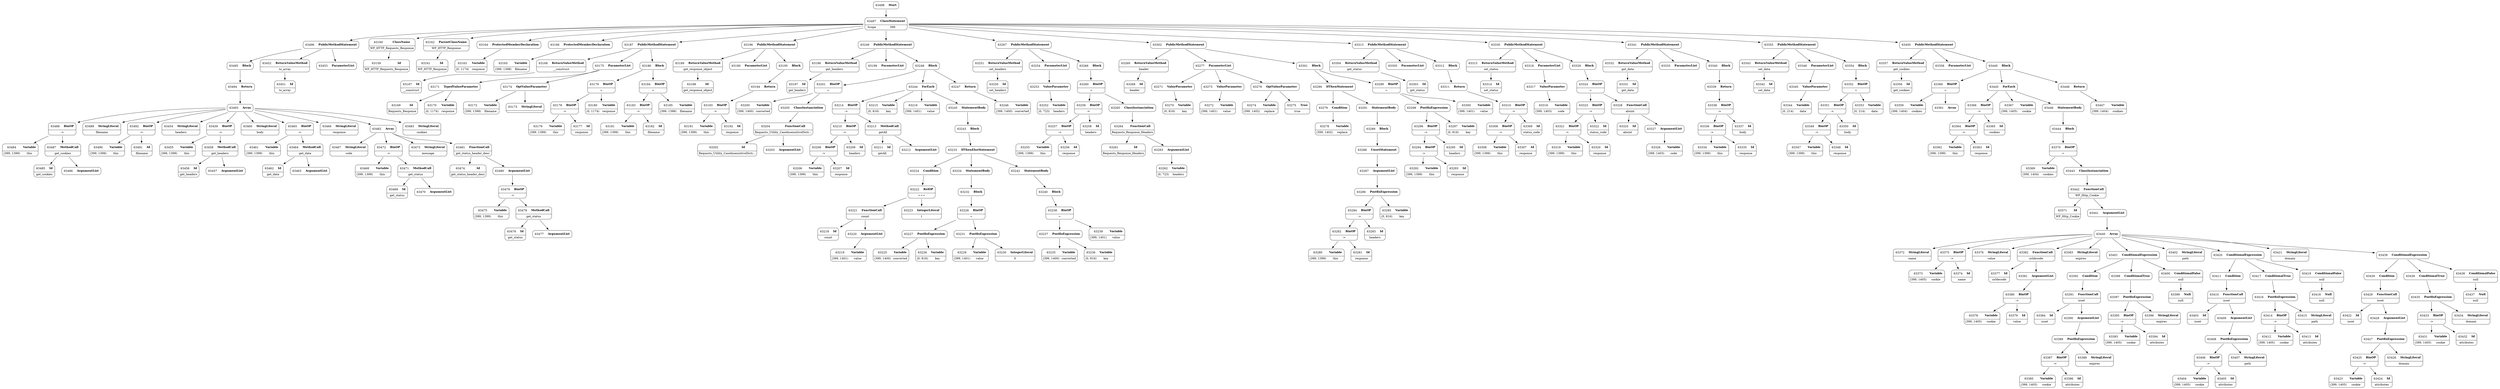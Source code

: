 digraph ast {
node [shape=none];
63488 [label=<<TABLE border='1' cellspacing='0' cellpadding='10' style='rounded' ><TR><TD border='0'>63488</TD><TD border='0'><B>BinOP</B></TD></TR><HR/><TR><TD border='0' cellpadding='5' colspan='2'>-&gt;</TD></TR></TABLE>>];
63488 -> 63484 [weight=2];
63488 -> 63487 [weight=2];
63489 [label=<<TABLE border='1' cellspacing='0' cellpadding='10' style='rounded' ><TR><TD border='0'>63489</TD><TD border='0'><B>StringLiteral</B></TD></TR><HR/><TR><TD border='0' cellpadding='5' colspan='2'>filename</TD></TR></TABLE>>];
63490 [label=<<TABLE border='1' cellspacing='0' cellpadding='10' style='rounded' ><TR><TD border='0'>63490</TD><TD border='0'><B>Variable</B></TD></TR><HR/><TR><TD border='0' cellpadding='5'>(399, 1399)</TD><TD border='0' cellpadding='5'>this</TD></TR></TABLE>>];
63491 [label=<<TABLE border='1' cellspacing='0' cellpadding='10' style='rounded' ><TR><TD border='0'>63491</TD><TD border='0'><B>Id</B></TD></TR><HR/><TR><TD border='0' cellpadding='5' colspan='2'>filename</TD></TR></TABLE>>];
63492 [label=<<TABLE border='1' cellspacing='0' cellpadding='10' style='rounded' ><TR><TD border='0'>63492</TD><TD border='0'><B>BinOP</B></TD></TR><HR/><TR><TD border='0' cellpadding='5' colspan='2'>-&gt;</TD></TR></TABLE>>];
63492 -> 63490 [weight=2];
63492 -> 63491 [weight=2];
63493 [label=<<TABLE border='1' cellspacing='0' cellpadding='10' style='rounded' ><TR><TD border='0'>63493</TD><TD border='0'><B>Array</B></TD></TR></TABLE>>];
63493 -> 63454 [weight=2];
63493 -> 63459 [weight=2];
63493 -> 63460 [weight=2];
63493 -> 63465 [weight=2];
63493 -> 63466 [weight=2];
63493 -> 63482 [weight=2];
63493 -> 63483 [weight=2];
63493 -> 63488 [weight=2];
63493 -> 63489 [weight=2];
63493 -> 63492 [weight=2];
63494 [label=<<TABLE border='1' cellspacing='0' cellpadding='10' style='rounded' ><TR><TD border='0'>63494</TD><TD border='0'><B>Return</B></TD></TR></TABLE>>];
63494 -> 63493 [weight=2];
63495 [label=<<TABLE border='1' cellspacing='0' cellpadding='10' style='rounded' ><TR><TD border='0'>63495</TD><TD border='0'><B>Block</B></TD></TR></TABLE>>];
63495 -> 63494 [weight=2];
63496 [label=<<TABLE border='1' cellspacing='0' cellpadding='10' style='rounded' ><TR><TD border='0'>63496</TD><TD border='0'><B>PublicMethodStatement</B></TD></TR></TABLE>>];
63496 -> 63452 [weight=2];
63496 -> 63453 [weight=2];
63496 -> 63495 [weight=2];
63497 [label=<<TABLE border='1' cellspacing='0' cellpadding='10' style='rounded' ><TR><TD border='0'>63497</TD><TD border='0'><B>ClassStatement</B></TD></TR><HR/><TR><TD border='0' cellpadding='5'>Scope</TD><TD border='0' cellpadding='5'>399</TD></TR></TABLE>>];
63497 -> 63160 [weight=2];
63497 -> 63162 [weight=2];
63497 -> 63164 [weight=2];
63497 -> 63166 [weight=2];
63497 -> 63187 [weight=2];
63497 -> 63196 [weight=2];
63497 -> 63249 [weight=2];
63497 -> 63267 [weight=2];
63497 -> 63302 [weight=2];
63497 -> 63313 [weight=2];
63497 -> 63330 [weight=2];
63497 -> 63341 [weight=2];
63497 -> 63355 [weight=2];
63497 -> 63450 [weight=2];
63497 -> 63496 [weight=2];
63498 [label=<<TABLE border='1' cellspacing='0' cellpadding='10' style='rounded' ><TR><TD border='0'>63498</TD><TD border='0'><B>Start</B></TD></TR></TABLE>>];
63498 -> 63497 [weight=2];
63159 [label=<<TABLE border='1' cellspacing='0' cellpadding='10' style='rounded' ><TR><TD border='0'>63159</TD><TD border='0'><B>Id</B></TD></TR><HR/><TR><TD border='0' cellpadding='5' colspan='2'>WP_HTTP_Requests_Response</TD></TR></TABLE>>];
63160 [label=<<TABLE border='1' cellspacing='0' cellpadding='10' style='rounded' ><TR><TD border='0'>63160</TD><TD border='0'><B>ClassName</B></TD></TR><HR/><TR><TD border='0' cellpadding='5' colspan='2'>WP_HTTP_Requests_Response</TD></TR></TABLE>>];
63160 -> 63159 [weight=2];
63161 [label=<<TABLE border='1' cellspacing='0' cellpadding='10' style='rounded' ><TR><TD border='0'>63161</TD><TD border='0'><B>Id</B></TD></TR><HR/><TR><TD border='0' cellpadding='5' colspan='2'>WP_HTTP_Response</TD></TR></TABLE>>];
63162 [label=<<TABLE border='1' cellspacing='0' cellpadding='10' style='rounded' ><TR><TD border='0'>63162</TD><TD border='0'><B>ParentClassName</B></TD></TR><HR/><TR><TD border='0' cellpadding='5' colspan='2'>WP_HTTP_Response</TD></TR></TABLE>>];
63162 -> 63161 [weight=2];
63163 [label=<<TABLE border='1' cellspacing='0' cellpadding='10' style='rounded' ><TR><TD border='0'>63163</TD><TD border='0'><B>Variable</B></TD></TR><HR/><TR><TD border='0' cellpadding='5'>(0, 1174)</TD><TD border='0' cellpadding='5'>response</TD></TR></TABLE>>];
63164 [label=<<TABLE border='1' cellspacing='0' cellpadding='10' style='rounded' ><TR><TD border='0'>63164</TD><TD border='0'><B>ProtectedMemberDeclaration</B></TD></TR></TABLE>>];
63164 -> 63163 [weight=2];
63165 [label=<<TABLE border='1' cellspacing='0' cellpadding='10' style='rounded' ><TR><TD border='0'>63165</TD><TD border='0'><B>Variable</B></TD></TR><HR/><TR><TD border='0' cellpadding='5'>(399, 1398)</TD><TD border='0' cellpadding='5'>filename</TD></TR></TABLE>>];
63166 [label=<<TABLE border='1' cellspacing='0' cellpadding='10' style='rounded' ><TR><TD border='0'>63166</TD><TD border='0'><B>ProtectedMemberDeclaration</B></TD></TR></TABLE>>];
63166 -> 63165 [weight=2];
63167 [label=<<TABLE border='1' cellspacing='0' cellpadding='10' style='rounded' ><TR><TD border='0'>63167</TD><TD border='0'><B>Id</B></TD></TR><HR/><TR><TD border='0' cellpadding='5' colspan='2'>__construct</TD></TR></TABLE>>];
63168 [label=<<TABLE border='1' cellspacing='0' cellpadding='10' style='rounded' ><TR><TD border='0'>63168</TD><TD border='0'><B>ReturnValueMethod</B></TD></TR><HR/><TR><TD border='0' cellpadding='5' colspan='2'>__construct</TD></TR></TABLE>>];
63168 -> 63167 [weight=2];
63169 [label=<<TABLE border='1' cellspacing='0' cellpadding='10' style='rounded' ><TR><TD border='0'>63169</TD><TD border='0'><B>Id</B></TD></TR><HR/><TR><TD border='0' cellpadding='5' colspan='2'>Requests_Response</TD></TR></TABLE>>];
63170 [label=<<TABLE border='1' cellspacing='0' cellpadding='10' style='rounded' ><TR><TD border='0'>63170</TD><TD border='0'><B>Variable</B></TD></TR><HR/><TR><TD border='0' cellpadding='5'>(0, 1174)</TD><TD border='0' cellpadding='5'>response</TD></TR></TABLE>>];
63171 [label=<<TABLE border='1' cellspacing='0' cellpadding='10' style='rounded' ><TR><TD border='0'>63171</TD><TD border='0'><B>TypedValueParameter</B></TD></TR></TABLE>>];
63171 -> 63169 [weight=2];
63171 -> 63170 [weight=2];
63172 [label=<<TABLE border='1' cellspacing='0' cellpadding='10' style='rounded' ><TR><TD border='0'>63172</TD><TD border='0'><B>Variable</B></TD></TR><HR/><TR><TD border='0' cellpadding='5'>(399, 1398)</TD><TD border='0' cellpadding='5'>filename</TD></TR></TABLE>>];
63173 [label=<<TABLE border='1' cellspacing='0' cellpadding='10' style='rounded' ><TR><TD border='0'>63173</TD><TD border='0'><B>StringLiteral</B></TD></TR><HR/><TR><TD border='0' cellpadding='5' colspan='2'></TD></TR></TABLE>>];
63174 [label=<<TABLE border='1' cellspacing='0' cellpadding='10' style='rounded' ><TR><TD border='0'>63174</TD><TD border='0'><B>OptValueParameter</B></TD></TR></TABLE>>];
63174 -> 63172 [weight=2];
63174 -> 63173 [weight=2];
63175 [label=<<TABLE border='1' cellspacing='0' cellpadding='10' style='rounded' ><TR><TD border='0'>63175</TD><TD border='0'><B>ParameterList</B></TD></TR></TABLE>>];
63175 -> 63171 [weight=2];
63175 -> 63174 [weight=2];
63176 [label=<<TABLE border='1' cellspacing='0' cellpadding='10' style='rounded' ><TR><TD border='0'>63176</TD><TD border='0'><B>Variable</B></TD></TR><HR/><TR><TD border='0' cellpadding='5'>(399, 1399)</TD><TD border='0' cellpadding='5'>this</TD></TR></TABLE>>];
63177 [label=<<TABLE border='1' cellspacing='0' cellpadding='10' style='rounded' ><TR><TD border='0'>63177</TD><TD border='0'><B>Id</B></TD></TR><HR/><TR><TD border='0' cellpadding='5' colspan='2'>response</TD></TR></TABLE>>];
63178 [label=<<TABLE border='1' cellspacing='0' cellpadding='10' style='rounded' ><TR><TD border='0'>63178</TD><TD border='0'><B>BinOP</B></TD></TR><HR/><TR><TD border='0' cellpadding='5' colspan='2'>-&gt;</TD></TR></TABLE>>];
63178 -> 63176 [weight=2];
63178 -> 63177 [weight=2];
63179 [label=<<TABLE border='1' cellspacing='0' cellpadding='10' style='rounded' ><TR><TD border='0'>63179</TD><TD border='0'><B>BinOP</B></TD></TR><HR/><TR><TD border='0' cellpadding='5' colspan='2'>=</TD></TR></TABLE>>];
63179 -> 63178 [weight=2];
63179 -> 63180 [weight=2];
63180 [label=<<TABLE border='1' cellspacing='0' cellpadding='10' style='rounded' ><TR><TD border='0'>63180</TD><TD border='0'><B>Variable</B></TD></TR><HR/><TR><TD border='0' cellpadding='5'>(0, 1174)</TD><TD border='0' cellpadding='5'>response</TD></TR></TABLE>>];
63181 [label=<<TABLE border='1' cellspacing='0' cellpadding='10' style='rounded' ><TR><TD border='0'>63181</TD><TD border='0'><B>Variable</B></TD></TR><HR/><TR><TD border='0' cellpadding='5'>(399, 1399)</TD><TD border='0' cellpadding='5'>this</TD></TR></TABLE>>];
63182 [label=<<TABLE border='1' cellspacing='0' cellpadding='10' style='rounded' ><TR><TD border='0'>63182</TD><TD border='0'><B>Id</B></TD></TR><HR/><TR><TD border='0' cellpadding='5' colspan='2'>filename</TD></TR></TABLE>>];
63183 [label=<<TABLE border='1' cellspacing='0' cellpadding='10' style='rounded' ><TR><TD border='0'>63183</TD><TD border='0'><B>BinOP</B></TD></TR><HR/><TR><TD border='0' cellpadding='5' colspan='2'>-&gt;</TD></TR></TABLE>>];
63183 -> 63181 [weight=2];
63183 -> 63182 [weight=2];
63184 [label=<<TABLE border='1' cellspacing='0' cellpadding='10' style='rounded' ><TR><TD border='0'>63184</TD><TD border='0'><B>BinOP</B></TD></TR><HR/><TR><TD border='0' cellpadding='5' colspan='2'>=</TD></TR></TABLE>>];
63184 -> 63183 [weight=2];
63184 -> 63185 [weight=2];
63185 [label=<<TABLE border='1' cellspacing='0' cellpadding='10' style='rounded' ><TR><TD border='0'>63185</TD><TD border='0'><B>Variable</B></TD></TR><HR/><TR><TD border='0' cellpadding='5'>(399, 1398)</TD><TD border='0' cellpadding='5'>filename</TD></TR></TABLE>>];
63186 [label=<<TABLE border='1' cellspacing='0' cellpadding='10' style='rounded' ><TR><TD border='0'>63186</TD><TD border='0'><B>Block</B></TD></TR></TABLE>>];
63186 -> 63179 [weight=2];
63186 -> 63184 [weight=2];
63187 [label=<<TABLE border='1' cellspacing='0' cellpadding='10' style='rounded' ><TR><TD border='0'>63187</TD><TD border='0'><B>PublicMethodStatement</B></TD></TR></TABLE>>];
63187 -> 63168 [weight=2];
63187 -> 63175 [weight=2];
63187 -> 63186 [weight=2];
63188 [label=<<TABLE border='1' cellspacing='0' cellpadding='10' style='rounded' ><TR><TD border='0'>63188</TD><TD border='0'><B>Id</B></TD></TR><HR/><TR><TD border='0' cellpadding='5' colspan='2'>get_response_object</TD></TR></TABLE>>];
63189 [label=<<TABLE border='1' cellspacing='0' cellpadding='10' style='rounded' ><TR><TD border='0'>63189</TD><TD border='0'><B>ReturnValueMethod</B></TD></TR><HR/><TR><TD border='0' cellpadding='5' colspan='2'>get_response_object</TD></TR></TABLE>>];
63189 -> 63188 [weight=2];
63190 [label=<<TABLE border='1' cellspacing='0' cellpadding='10' style='rounded' ><TR><TD border='0'>63190</TD><TD border='0'><B>ParameterList</B></TD></TR></TABLE>>];
63191 [label=<<TABLE border='1' cellspacing='0' cellpadding='10' style='rounded' ><TR><TD border='0'>63191</TD><TD border='0'><B>Variable</B></TD></TR><HR/><TR><TD border='0' cellpadding='5'>(399, 1399)</TD><TD border='0' cellpadding='5'>this</TD></TR></TABLE>>];
63192 [label=<<TABLE border='1' cellspacing='0' cellpadding='10' style='rounded' ><TR><TD border='0'>63192</TD><TD border='0'><B>Id</B></TD></TR><HR/><TR><TD border='0' cellpadding='5' colspan='2'>response</TD></TR></TABLE>>];
63193 [label=<<TABLE border='1' cellspacing='0' cellpadding='10' style='rounded' ><TR><TD border='0'>63193</TD><TD border='0'><B>BinOP</B></TD></TR><HR/><TR><TD border='0' cellpadding='5' colspan='2'>-&gt;</TD></TR></TABLE>>];
63193 -> 63191 [weight=2];
63193 -> 63192 [weight=2];
63194 [label=<<TABLE border='1' cellspacing='0' cellpadding='10' style='rounded' ><TR><TD border='0'>63194</TD><TD border='0'><B>Return</B></TD></TR></TABLE>>];
63194 -> 63193 [weight=2];
63195 [label=<<TABLE border='1' cellspacing='0' cellpadding='10' style='rounded' ><TR><TD border='0'>63195</TD><TD border='0'><B>Block</B></TD></TR></TABLE>>];
63195 -> 63194 [weight=2];
63196 [label=<<TABLE border='1' cellspacing='0' cellpadding='10' style='rounded' ><TR><TD border='0'>63196</TD><TD border='0'><B>PublicMethodStatement</B></TD></TR></TABLE>>];
63196 -> 63189 [weight=2];
63196 -> 63190 [weight=2];
63196 -> 63195 [weight=2];
63197 [label=<<TABLE border='1' cellspacing='0' cellpadding='10' style='rounded' ><TR><TD border='0'>63197</TD><TD border='0'><B>Id</B></TD></TR><HR/><TR><TD border='0' cellpadding='5' colspan='2'>get_headers</TD></TR></TABLE>>];
63198 [label=<<TABLE border='1' cellspacing='0' cellpadding='10' style='rounded' ><TR><TD border='0'>63198</TD><TD border='0'><B>ReturnValueMethod</B></TD></TR><HR/><TR><TD border='0' cellpadding='5' colspan='2'>get_headers</TD></TR></TABLE>>];
63198 -> 63197 [weight=2];
63199 [label=<<TABLE border='1' cellspacing='0' cellpadding='10' style='rounded' ><TR><TD border='0'>63199</TD><TD border='0'><B>ParameterList</B></TD></TR></TABLE>>];
63200 [label=<<TABLE border='1' cellspacing='0' cellpadding='10' style='rounded' ><TR><TD border='0'>63200</TD><TD border='0'><B>Variable</B></TD></TR><HR/><TR><TD border='0' cellpadding='5'>(399, 1400)</TD><TD border='0' cellpadding='5'>converted</TD></TR></TABLE>>];
63201 [label=<<TABLE border='1' cellspacing='0' cellpadding='10' style='rounded' ><TR><TD border='0'>63201</TD><TD border='0'><B>BinOP</B></TD></TR><HR/><TR><TD border='0' cellpadding='5' colspan='2'>=</TD></TR></TABLE>>];
63201 -> 63200 [weight=2];
63201 -> 63205 [weight=2];
63202 [label=<<TABLE border='1' cellspacing='0' cellpadding='10' style='rounded' ><TR><TD border='0'>63202</TD><TD border='0'><B>Id</B></TD></TR><HR/><TR><TD border='0' cellpadding='5' colspan='2'>Requests_Utility_CaseInsensitiveDicti...</TD></TR></TABLE>>];
63203 [label=<<TABLE border='1' cellspacing='0' cellpadding='10' style='rounded' ><TR><TD border='0'>63203</TD><TD border='0'><B>ArgumentList</B></TD></TR></TABLE>>];
63204 [label=<<TABLE border='1' cellspacing='0' cellpadding='10' style='rounded' ><TR><TD border='0'>63204</TD><TD border='0'><B>FunctionCall</B></TD></TR><HR/><TR><TD border='0' cellpadding='5' colspan='2'>Requests_Utility_CaseInsensitiveDicti...</TD></TR></TABLE>>];
63204 -> 63202 [weight=2];
63204 -> 63203 [weight=2];
63205 [label=<<TABLE border='1' cellspacing='0' cellpadding='10' style='rounded' ><TR><TD border='0'>63205</TD><TD border='0'><B>ClassInstanciation</B></TD></TR></TABLE>>];
63205 -> 63204 [weight=2];
63206 [label=<<TABLE border='1' cellspacing='0' cellpadding='10' style='rounded' ><TR><TD border='0'>63206</TD><TD border='0'><B>Variable</B></TD></TR><HR/><TR><TD border='0' cellpadding='5'>(399, 1399)</TD><TD border='0' cellpadding='5'>this</TD></TR></TABLE>>];
63207 [label=<<TABLE border='1' cellspacing='0' cellpadding='10' style='rounded' ><TR><TD border='0'>63207</TD><TD border='0'><B>Id</B></TD></TR><HR/><TR><TD border='0' cellpadding='5' colspan='2'>response</TD></TR></TABLE>>];
63208 [label=<<TABLE border='1' cellspacing='0' cellpadding='10' style='rounded' ><TR><TD border='0'>63208</TD><TD border='0'><B>BinOP</B></TD></TR><HR/><TR><TD border='0' cellpadding='5' colspan='2'>-&gt;</TD></TR></TABLE>>];
63208 -> 63206 [weight=2];
63208 -> 63207 [weight=2];
63209 [label=<<TABLE border='1' cellspacing='0' cellpadding='10' style='rounded' ><TR><TD border='0'>63209</TD><TD border='0'><B>Id</B></TD></TR><HR/><TR><TD border='0' cellpadding='5' colspan='2'>headers</TD></TR></TABLE>>];
63210 [label=<<TABLE border='1' cellspacing='0' cellpadding='10' style='rounded' ><TR><TD border='0'>63210</TD><TD border='0'><B>BinOP</B></TD></TR><HR/><TR><TD border='0' cellpadding='5' colspan='2'>-&gt;</TD></TR></TABLE>>];
63210 -> 63208 [weight=2];
63210 -> 63209 [weight=2];
63211 [label=<<TABLE border='1' cellspacing='0' cellpadding='10' style='rounded' ><TR><TD border='0'>63211</TD><TD border='0'><B>Id</B></TD></TR><HR/><TR><TD border='0' cellpadding='5' colspan='2'>getAll</TD></TR></TABLE>>];
63212 [label=<<TABLE border='1' cellspacing='0' cellpadding='10' style='rounded' ><TR><TD border='0'>63212</TD><TD border='0'><B>ArgumentList</B></TD></TR></TABLE>>];
63213 [label=<<TABLE border='1' cellspacing='0' cellpadding='10' style='rounded' ><TR><TD border='0'>63213</TD><TD border='0'><B>MethodCall</B></TD></TR><HR/><TR><TD border='0' cellpadding='5' colspan='2'>getAll</TD></TR></TABLE>>];
63213 -> 63211 [weight=2];
63213 -> 63212 [weight=2];
63214 [label=<<TABLE border='1' cellspacing='0' cellpadding='10' style='rounded' ><TR><TD border='0'>63214</TD><TD border='0'><B>BinOP</B></TD></TR><HR/><TR><TD border='0' cellpadding='5' colspan='2'>-&gt;</TD></TR></TABLE>>];
63214 -> 63210 [weight=2];
63214 -> 63213 [weight=2];
63215 [label=<<TABLE border='1' cellspacing='0' cellpadding='10' style='rounded' ><TR><TD border='0'>63215</TD><TD border='0'><B>Variable</B></TD></TR><HR/><TR><TD border='0' cellpadding='5'>(0, 816)</TD><TD border='0' cellpadding='5'>key</TD></TR></TABLE>>];
63216 [label=<<TABLE border='1' cellspacing='0' cellpadding='10' style='rounded' ><TR><TD border='0'>63216</TD><TD border='0'><B>Variable</B></TD></TR><HR/><TR><TD border='0' cellpadding='5'>(399, 1401)</TD><TD border='0' cellpadding='5'>value</TD></TR></TABLE>>];
63218 [label=<<TABLE border='1' cellspacing='0' cellpadding='10' style='rounded' ><TR><TD border='0'>63218</TD><TD border='0'><B>Id</B></TD></TR><HR/><TR><TD border='0' cellpadding='5' colspan='2'>count</TD></TR></TABLE>>];
63219 [label=<<TABLE border='1' cellspacing='0' cellpadding='10' style='rounded' ><TR><TD border='0'>63219</TD><TD border='0'><B>Variable</B></TD></TR><HR/><TR><TD border='0' cellpadding='5'>(399, 1401)</TD><TD border='0' cellpadding='5'>value</TD></TR></TABLE>>];
63220 [label=<<TABLE border='1' cellspacing='0' cellpadding='10' style='rounded' ><TR><TD border='0'>63220</TD><TD border='0'><B>ArgumentList</B></TD></TR></TABLE>>];
63220 -> 63219 [weight=2];
63221 [label=<<TABLE border='1' cellspacing='0' cellpadding='10' style='rounded' ><TR><TD border='0'>63221</TD><TD border='0'><B>FunctionCall</B></TD></TR><HR/><TR><TD border='0' cellpadding='5' colspan='2'>count</TD></TR></TABLE>>];
63221 -> 63218 [weight=2];
63221 -> 63220 [weight=2];
63222 [label=<<TABLE border='1' cellspacing='0' cellpadding='10' style='rounded' ><TR><TD border='0'>63222</TD><TD border='0'><B>RelOP</B></TD></TR><HR/><TR><TD border='0' cellpadding='5' colspan='2'>===</TD></TR></TABLE>>];
63222 -> 63221 [weight=2];
63222 -> 63223 [weight=2];
63223 [label=<<TABLE border='1' cellspacing='0' cellpadding='10' style='rounded' ><TR><TD border='0'>63223</TD><TD border='0'><B>IntegerLiteral</B></TD></TR><HR/><TR><TD border='0' cellpadding='5' colspan='2'>1</TD></TR></TABLE>>];
63224 [label=<<TABLE border='1' cellspacing='0' cellpadding='10' style='rounded' ><TR><TD border='0'>63224</TD><TD border='0'><B>Condition</B></TD></TR></TABLE>>];
63224 -> 63222 [weight=2];
63225 [label=<<TABLE border='1' cellspacing='0' cellpadding='10' style='rounded' ><TR><TD border='0'>63225</TD><TD border='0'><B>Variable</B></TD></TR><HR/><TR><TD border='0' cellpadding='5'>(399, 1400)</TD><TD border='0' cellpadding='5'>converted</TD></TR></TABLE>>];
63226 [label=<<TABLE border='1' cellspacing='0' cellpadding='10' style='rounded' ><TR><TD border='0'>63226</TD><TD border='0'><B>Variable</B></TD></TR><HR/><TR><TD border='0' cellpadding='5'>(0, 816)</TD><TD border='0' cellpadding='5'>key</TD></TR></TABLE>>];
63227 [label=<<TABLE border='1' cellspacing='0' cellpadding='10' style='rounded' ><TR><TD border='0'>63227</TD><TD border='0'><B>PostfixExpression</B></TD></TR></TABLE>>];
63227 -> 63225 [weight=2];
63227 -> 63226 [weight=2];
63228 [label=<<TABLE border='1' cellspacing='0' cellpadding='10' style='rounded' ><TR><TD border='0'>63228</TD><TD border='0'><B>BinOP</B></TD></TR><HR/><TR><TD border='0' cellpadding='5' colspan='2'>=</TD></TR></TABLE>>];
63228 -> 63227 [weight=2];
63228 -> 63231 [weight=2];
63229 [label=<<TABLE border='1' cellspacing='0' cellpadding='10' style='rounded' ><TR><TD border='0'>63229</TD><TD border='0'><B>Variable</B></TD></TR><HR/><TR><TD border='0' cellpadding='5'>(399, 1401)</TD><TD border='0' cellpadding='5'>value</TD></TR></TABLE>>];
63230 [label=<<TABLE border='1' cellspacing='0' cellpadding='10' style='rounded' ><TR><TD border='0'>63230</TD><TD border='0'><B>IntegerLiteral</B></TD></TR><HR/><TR><TD border='0' cellpadding='5' colspan='2'>0</TD></TR></TABLE>>];
63231 [label=<<TABLE border='1' cellspacing='0' cellpadding='10' style='rounded' ><TR><TD border='0'>63231</TD><TD border='0'><B>PostfixExpression</B></TD></TR></TABLE>>];
63231 -> 63229 [weight=2];
63231 -> 63230 [weight=2];
63232 [label=<<TABLE border='1' cellspacing='0' cellpadding='10' style='rounded' ><TR><TD border='0'>63232</TD><TD border='0'><B>Block</B></TD></TR></TABLE>>];
63232 -> 63228 [weight=2];
63233 [label=<<TABLE border='1' cellspacing='0' cellpadding='10' style='rounded' ><TR><TD border='0'>63233</TD><TD border='0'><B>IfThenElseStatement</B></TD></TR></TABLE>>];
63233 -> 63224 [weight=2];
63233 -> 63234 [weight=2];
63233 -> 63242 [weight=2];
63234 [label=<<TABLE border='1' cellspacing='0' cellpadding='10' style='rounded' ><TR><TD border='0'>63234</TD><TD border='0'><B>StatementBody</B></TD></TR></TABLE>>];
63234 -> 63232 [weight=2];
63235 [label=<<TABLE border='1' cellspacing='0' cellpadding='10' style='rounded' ><TR><TD border='0'>63235</TD><TD border='0'><B>Variable</B></TD></TR><HR/><TR><TD border='0' cellpadding='5'>(399, 1400)</TD><TD border='0' cellpadding='5'>converted</TD></TR></TABLE>>];
63236 [label=<<TABLE border='1' cellspacing='0' cellpadding='10' style='rounded' ><TR><TD border='0'>63236</TD><TD border='0'><B>Variable</B></TD></TR><HR/><TR><TD border='0' cellpadding='5'>(0, 816)</TD><TD border='0' cellpadding='5'>key</TD></TR></TABLE>>];
63237 [label=<<TABLE border='1' cellspacing='0' cellpadding='10' style='rounded' ><TR><TD border='0'>63237</TD><TD border='0'><B>PostfixExpression</B></TD></TR></TABLE>>];
63237 -> 63235 [weight=2];
63237 -> 63236 [weight=2];
63238 [label=<<TABLE border='1' cellspacing='0' cellpadding='10' style='rounded' ><TR><TD border='0'>63238</TD><TD border='0'><B>BinOP</B></TD></TR><HR/><TR><TD border='0' cellpadding='5' colspan='2'>=</TD></TR></TABLE>>];
63238 -> 63237 [weight=2];
63238 -> 63239 [weight=2];
63239 [label=<<TABLE border='1' cellspacing='0' cellpadding='10' style='rounded' ><TR><TD border='0'>63239</TD><TD border='0'><B>Variable</B></TD></TR><HR/><TR><TD border='0' cellpadding='5'>(399, 1401)</TD><TD border='0' cellpadding='5'>value</TD></TR></TABLE>>];
63240 [label=<<TABLE border='1' cellspacing='0' cellpadding='10' style='rounded' ><TR><TD border='0'>63240</TD><TD border='0'><B>Block</B></TD></TR></TABLE>>];
63240 -> 63238 [weight=2];
63242 [label=<<TABLE border='1' cellspacing='0' cellpadding='10' style='rounded' ><TR><TD border='0'>63242</TD><TD border='0'><B>StatementBody</B></TD></TR></TABLE>>];
63242 -> 63240 [weight=2];
63243 [label=<<TABLE border='1' cellspacing='0' cellpadding='10' style='rounded' ><TR><TD border='0'>63243</TD><TD border='0'><B>Block</B></TD></TR></TABLE>>];
63243 -> 63233 [weight=2];
63244 [label=<<TABLE border='1' cellspacing='0' cellpadding='10' style='rounded' ><TR><TD border='0'>63244</TD><TD border='0'><B>ForEach</B></TD></TR></TABLE>>];
63244 -> 63214 [weight=2];
63244 -> 63215 [weight=2];
63244 -> 63216 [weight=2];
63244 -> 63245 [weight=2];
63245 [label=<<TABLE border='1' cellspacing='0' cellpadding='10' style='rounded' ><TR><TD border='0'>63245</TD><TD border='0'><B>StatementBody</B></TD></TR></TABLE>>];
63245 -> 63243 [weight=2];
63246 [label=<<TABLE border='1' cellspacing='0' cellpadding='10' style='rounded' ><TR><TD border='0'>63246</TD><TD border='0'><B>Variable</B></TD></TR><HR/><TR><TD border='0' cellpadding='5'>(399, 1400)</TD><TD border='0' cellpadding='5'>converted</TD></TR></TABLE>>];
63247 [label=<<TABLE border='1' cellspacing='0' cellpadding='10' style='rounded' ><TR><TD border='0'>63247</TD><TD border='0'><B>Return</B></TD></TR></TABLE>>];
63247 -> 63246 [weight=2];
63248 [label=<<TABLE border='1' cellspacing='0' cellpadding='10' style='rounded' ><TR><TD border='0'>63248</TD><TD border='0'><B>Block</B></TD></TR></TABLE>>];
63248 -> 63201 [weight=2];
63248 -> 63244 [weight=2];
63248 -> 63247 [weight=2];
63249 [label=<<TABLE border='1' cellspacing='0' cellpadding='10' style='rounded' ><TR><TD border='0'>63249</TD><TD border='0'><B>PublicMethodStatement</B></TD></TR></TABLE>>];
63249 -> 63198 [weight=2];
63249 -> 63199 [weight=2];
63249 -> 63248 [weight=2];
63250 [label=<<TABLE border='1' cellspacing='0' cellpadding='10' style='rounded' ><TR><TD border='0'>63250</TD><TD border='0'><B>Id</B></TD></TR><HR/><TR><TD border='0' cellpadding='5' colspan='2'>set_headers</TD></TR></TABLE>>];
63251 [label=<<TABLE border='1' cellspacing='0' cellpadding='10' style='rounded' ><TR><TD border='0'>63251</TD><TD border='0'><B>ReturnValueMethod</B></TD></TR><HR/><TR><TD border='0' cellpadding='5' colspan='2'>set_headers</TD></TR></TABLE>>];
63251 -> 63250 [weight=2];
63252 [label=<<TABLE border='1' cellspacing='0' cellpadding='10' style='rounded' ><TR><TD border='0'>63252</TD><TD border='0'><B>Variable</B></TD></TR><HR/><TR><TD border='0' cellpadding='5'>(0, 723)</TD><TD border='0' cellpadding='5'>headers</TD></TR></TABLE>>];
63253 [label=<<TABLE border='1' cellspacing='0' cellpadding='10' style='rounded' ><TR><TD border='0'>63253</TD><TD border='0'><B>ValueParameter</B></TD></TR></TABLE>>];
63253 -> 63252 [weight=2];
63254 [label=<<TABLE border='1' cellspacing='0' cellpadding='10' style='rounded' ><TR><TD border='0'>63254</TD><TD border='0'><B>ParameterList</B></TD></TR></TABLE>>];
63254 -> 63253 [weight=2];
63255 [label=<<TABLE border='1' cellspacing='0' cellpadding='10' style='rounded' ><TR><TD border='0'>63255</TD><TD border='0'><B>Variable</B></TD></TR><HR/><TR><TD border='0' cellpadding='5'>(399, 1399)</TD><TD border='0' cellpadding='5'>this</TD></TR></TABLE>>];
63256 [label=<<TABLE border='1' cellspacing='0' cellpadding='10' style='rounded' ><TR><TD border='0'>63256</TD><TD border='0'><B>Id</B></TD></TR><HR/><TR><TD border='0' cellpadding='5' colspan='2'>response</TD></TR></TABLE>>];
63257 [label=<<TABLE border='1' cellspacing='0' cellpadding='10' style='rounded' ><TR><TD border='0'>63257</TD><TD border='0'><B>BinOP</B></TD></TR><HR/><TR><TD border='0' cellpadding='5' colspan='2'>-&gt;</TD></TR></TABLE>>];
63257 -> 63255 [weight=2];
63257 -> 63256 [weight=2];
63258 [label=<<TABLE border='1' cellspacing='0' cellpadding='10' style='rounded' ><TR><TD border='0'>63258</TD><TD border='0'><B>Id</B></TD></TR><HR/><TR><TD border='0' cellpadding='5' colspan='2'>headers</TD></TR></TABLE>>];
63259 [label=<<TABLE border='1' cellspacing='0' cellpadding='10' style='rounded' ><TR><TD border='0'>63259</TD><TD border='0'><B>BinOP</B></TD></TR><HR/><TR><TD border='0' cellpadding='5' colspan='2'>-&gt;</TD></TR></TABLE>>];
63259 -> 63257 [weight=2];
63259 -> 63258 [weight=2];
63260 [label=<<TABLE border='1' cellspacing='0' cellpadding='10' style='rounded' ><TR><TD border='0'>63260</TD><TD border='0'><B>BinOP</B></TD></TR><HR/><TR><TD border='0' cellpadding='5' colspan='2'>=</TD></TR></TABLE>>];
63260 -> 63259 [weight=2];
63260 -> 63265 [weight=2];
63261 [label=<<TABLE border='1' cellspacing='0' cellpadding='10' style='rounded' ><TR><TD border='0'>63261</TD><TD border='0'><B>Id</B></TD></TR><HR/><TR><TD border='0' cellpadding='5' colspan='2'>Requests_Response_Headers</TD></TR></TABLE>>];
63262 [label=<<TABLE border='1' cellspacing='0' cellpadding='10' style='rounded' ><TR><TD border='0'>63262</TD><TD border='0'><B>Variable</B></TD></TR><HR/><TR><TD border='0' cellpadding='5'>(0, 723)</TD><TD border='0' cellpadding='5'>headers</TD></TR></TABLE>>];
63263 [label=<<TABLE border='1' cellspacing='0' cellpadding='10' style='rounded' ><TR><TD border='0'>63263</TD><TD border='0'><B>ArgumentList</B></TD></TR></TABLE>>];
63263 -> 63262 [weight=2];
63264 [label=<<TABLE border='1' cellspacing='0' cellpadding='10' style='rounded' ><TR><TD border='0'>63264</TD><TD border='0'><B>FunctionCall</B></TD></TR><HR/><TR><TD border='0' cellpadding='5' colspan='2'>Requests_Response_Headers</TD></TR></TABLE>>];
63264 -> 63261 [weight=2];
63264 -> 63263 [weight=2];
63265 [label=<<TABLE border='1' cellspacing='0' cellpadding='10' style='rounded' ><TR><TD border='0'>63265</TD><TD border='0'><B>ClassInstanciation</B></TD></TR></TABLE>>];
63265 -> 63264 [weight=2];
63266 [label=<<TABLE border='1' cellspacing='0' cellpadding='10' style='rounded' ><TR><TD border='0'>63266</TD><TD border='0'><B>Block</B></TD></TR></TABLE>>];
63266 -> 63260 [weight=2];
63267 [label=<<TABLE border='1' cellspacing='0' cellpadding='10' style='rounded' ><TR><TD border='0'>63267</TD><TD border='0'><B>PublicMethodStatement</B></TD></TR></TABLE>>];
63267 -> 63251 [weight=2];
63267 -> 63254 [weight=2];
63267 -> 63266 [weight=2];
63268 [label=<<TABLE border='1' cellspacing='0' cellpadding='10' style='rounded' ><TR><TD border='0'>63268</TD><TD border='0'><B>Id</B></TD></TR><HR/><TR><TD border='0' cellpadding='5' colspan='2'>header</TD></TR></TABLE>>];
63269 [label=<<TABLE border='1' cellspacing='0' cellpadding='10' style='rounded' ><TR><TD border='0'>63269</TD><TD border='0'><B>ReturnValueMethod</B></TD></TR><HR/><TR><TD border='0' cellpadding='5' colspan='2'>header</TD></TR></TABLE>>];
63269 -> 63268 [weight=2];
63270 [label=<<TABLE border='1' cellspacing='0' cellpadding='10' style='rounded' ><TR><TD border='0'>63270</TD><TD border='0'><B>Variable</B></TD></TR><HR/><TR><TD border='0' cellpadding='5'>(0, 816)</TD><TD border='0' cellpadding='5'>key</TD></TR></TABLE>>];
63271 [label=<<TABLE border='1' cellspacing='0' cellpadding='10' style='rounded' ><TR><TD border='0'>63271</TD><TD border='0'><B>ValueParameter</B></TD></TR></TABLE>>];
63271 -> 63270 [weight=2];
63272 [label=<<TABLE border='1' cellspacing='0' cellpadding='10' style='rounded' ><TR><TD border='0'>63272</TD><TD border='0'><B>Variable</B></TD></TR><HR/><TR><TD border='0' cellpadding='5'>(399, 1401)</TD><TD border='0' cellpadding='5'>value</TD></TR></TABLE>>];
63273 [label=<<TABLE border='1' cellspacing='0' cellpadding='10' style='rounded' ><TR><TD border='0'>63273</TD><TD border='0'><B>ValueParameter</B></TD></TR></TABLE>>];
63273 -> 63272 [weight=2];
63274 [label=<<TABLE border='1' cellspacing='0' cellpadding='10' style='rounded' ><TR><TD border='0'>63274</TD><TD border='0'><B>Variable</B></TD></TR><HR/><TR><TD border='0' cellpadding='5'>(399, 1402)</TD><TD border='0' cellpadding='5'>replace</TD></TR></TABLE>>];
63275 [label=<<TABLE border='1' cellspacing='0' cellpadding='10' style='rounded' ><TR><TD border='0'>63275</TD><TD border='0'><B>True</B></TD></TR><HR/><TR><TD border='0' cellpadding='5' colspan='2'>true</TD></TR></TABLE>>];
63276 [label=<<TABLE border='1' cellspacing='0' cellpadding='10' style='rounded' ><TR><TD border='0'>63276</TD><TD border='0'><B>OptValueParameter</B></TD></TR></TABLE>>];
63276 -> 63274 [weight=2];
63276 -> 63275 [weight=2];
63277 [label=<<TABLE border='1' cellspacing='0' cellpadding='10' style='rounded' ><TR><TD border='0'>63277</TD><TD border='0'><B>ParameterList</B></TD></TR></TABLE>>];
63277 -> 63271 [weight=2];
63277 -> 63273 [weight=2];
63277 -> 63276 [weight=2];
63278 [label=<<TABLE border='1' cellspacing='0' cellpadding='10' style='rounded' ><TR><TD border='0'>63278</TD><TD border='0'><B>Variable</B></TD></TR><HR/><TR><TD border='0' cellpadding='5'>(399, 1402)</TD><TD border='0' cellpadding='5'>replace</TD></TR></TABLE>>];
63279 [label=<<TABLE border='1' cellspacing='0' cellpadding='10' style='rounded' ><TR><TD border='0'>63279</TD><TD border='0'><B>Condition</B></TD></TR></TABLE>>];
63279 -> 63278 [weight=2];
63280 [label=<<TABLE border='1' cellspacing='0' cellpadding='10' style='rounded' ><TR><TD border='0'>63280</TD><TD border='0'><B>Variable</B></TD></TR><HR/><TR><TD border='0' cellpadding='5'>(399, 1399)</TD><TD border='0' cellpadding='5'>this</TD></TR></TABLE>>];
63281 [label=<<TABLE border='1' cellspacing='0' cellpadding='10' style='rounded' ><TR><TD border='0'>63281</TD><TD border='0'><B>Id</B></TD></TR><HR/><TR><TD border='0' cellpadding='5' colspan='2'>response</TD></TR></TABLE>>];
63282 [label=<<TABLE border='1' cellspacing='0' cellpadding='10' style='rounded' ><TR><TD border='0'>63282</TD><TD border='0'><B>BinOP</B></TD></TR><HR/><TR><TD border='0' cellpadding='5' colspan='2'>-&gt;</TD></TR></TABLE>>];
63282 -> 63280 [weight=2];
63282 -> 63281 [weight=2];
63283 [label=<<TABLE border='1' cellspacing='0' cellpadding='10' style='rounded' ><TR><TD border='0'>63283</TD><TD border='0'><B>Id</B></TD></TR><HR/><TR><TD border='0' cellpadding='5' colspan='2'>headers</TD></TR></TABLE>>];
63284 [label=<<TABLE border='1' cellspacing='0' cellpadding='10' style='rounded' ><TR><TD border='0'>63284</TD><TD border='0'><B>BinOP</B></TD></TR><HR/><TR><TD border='0' cellpadding='5' colspan='2'>-&gt;</TD></TR></TABLE>>];
63284 -> 63282 [weight=2];
63284 -> 63283 [weight=2];
63285 [label=<<TABLE border='1' cellspacing='0' cellpadding='10' style='rounded' ><TR><TD border='0'>63285</TD><TD border='0'><B>Variable</B></TD></TR><HR/><TR><TD border='0' cellpadding='5'>(0, 816)</TD><TD border='0' cellpadding='5'>key</TD></TR></TABLE>>];
63286 [label=<<TABLE border='1' cellspacing='0' cellpadding='10' style='rounded' ><TR><TD border='0'>63286</TD><TD border='0'><B>PostfixExpression</B></TD></TR></TABLE>>];
63286 -> 63284 [weight=2];
63286 -> 63285 [weight=2];
63287 [label=<<TABLE border='1' cellspacing='0' cellpadding='10' style='rounded' ><TR><TD border='0'>63287</TD><TD border='0'><B>ArgumentList</B></TD></TR></TABLE>>];
63287 -> 63286 [weight=2];
63288 [label=<<TABLE border='1' cellspacing='0' cellpadding='10' style='rounded' ><TR><TD border='0'>63288</TD><TD border='0'><B>UnsetStatement</B></TD></TR></TABLE>>];
63288 -> 63287 [weight=2];
63289 [label=<<TABLE border='1' cellspacing='0' cellpadding='10' style='rounded' ><TR><TD border='0'>63289</TD><TD border='0'><B>Block</B></TD></TR></TABLE>>];
63289 -> 63288 [weight=2];
63290 [label=<<TABLE border='1' cellspacing='0' cellpadding='10' style='rounded' ><TR><TD border='0'>63290</TD><TD border='0'><B>IfThenStatement</B></TD></TR></TABLE>>];
63290 -> 63279 [weight=2];
63290 -> 63291 [weight=2];
63291 [label=<<TABLE border='1' cellspacing='0' cellpadding='10' style='rounded' ><TR><TD border='0'>63291</TD><TD border='0'><B>StatementBody</B></TD></TR></TABLE>>];
63291 -> 63289 [weight=2];
63292 [label=<<TABLE border='1' cellspacing='0' cellpadding='10' style='rounded' ><TR><TD border='0'>63292</TD><TD border='0'><B>Variable</B></TD></TR><HR/><TR><TD border='0' cellpadding='5'>(399, 1399)</TD><TD border='0' cellpadding='5'>this</TD></TR></TABLE>>];
63293 [label=<<TABLE border='1' cellspacing='0' cellpadding='10' style='rounded' ><TR><TD border='0'>63293</TD><TD border='0'><B>Id</B></TD></TR><HR/><TR><TD border='0' cellpadding='5' colspan='2'>response</TD></TR></TABLE>>];
63294 [label=<<TABLE border='1' cellspacing='0' cellpadding='10' style='rounded' ><TR><TD border='0'>63294</TD><TD border='0'><B>BinOP</B></TD></TR><HR/><TR><TD border='0' cellpadding='5' colspan='2'>-&gt;</TD></TR></TABLE>>];
63294 -> 63292 [weight=2];
63294 -> 63293 [weight=2];
63295 [label=<<TABLE border='1' cellspacing='0' cellpadding='10' style='rounded' ><TR><TD border='0'>63295</TD><TD border='0'><B>Id</B></TD></TR><HR/><TR><TD border='0' cellpadding='5' colspan='2'>headers</TD></TR></TABLE>>];
63296 [label=<<TABLE border='1' cellspacing='0' cellpadding='10' style='rounded' ><TR><TD border='0'>63296</TD><TD border='0'><B>BinOP</B></TD></TR><HR/><TR><TD border='0' cellpadding='5' colspan='2'>-&gt;</TD></TR></TABLE>>];
63296 -> 63294 [weight=2];
63296 -> 63295 [weight=2];
63297 [label=<<TABLE border='1' cellspacing='0' cellpadding='10' style='rounded' ><TR><TD border='0'>63297</TD><TD border='0'><B>Variable</B></TD></TR><HR/><TR><TD border='0' cellpadding='5'>(0, 816)</TD><TD border='0' cellpadding='5'>key</TD></TR></TABLE>>];
63298 [label=<<TABLE border='1' cellspacing='0' cellpadding='10' style='rounded' ><TR><TD border='0'>63298</TD><TD border='0'><B>PostfixExpression</B></TD></TR></TABLE>>];
63298 -> 63296 [weight=2];
63298 -> 63297 [weight=2];
63299 [label=<<TABLE border='1' cellspacing='0' cellpadding='10' style='rounded' ><TR><TD border='0'>63299</TD><TD border='0'><B>BinOP</B></TD></TR><HR/><TR><TD border='0' cellpadding='5' colspan='2'>=</TD></TR></TABLE>>];
63299 -> 63298 [weight=2];
63299 -> 63300 [weight=2];
63300 [label=<<TABLE border='1' cellspacing='0' cellpadding='10' style='rounded' ><TR><TD border='0'>63300</TD><TD border='0'><B>Variable</B></TD></TR><HR/><TR><TD border='0' cellpadding='5'>(399, 1401)</TD><TD border='0' cellpadding='5'>value</TD></TR></TABLE>>];
63301 [label=<<TABLE border='1' cellspacing='0' cellpadding='10' style='rounded' ><TR><TD border='0'>63301</TD><TD border='0'><B>Block</B></TD></TR></TABLE>>];
63301 -> 63290 [weight=2];
63301 -> 63299 [weight=2];
63302 [label=<<TABLE border='1' cellspacing='0' cellpadding='10' style='rounded' ><TR><TD border='0'>63302</TD><TD border='0'><B>PublicMethodStatement</B></TD></TR></TABLE>>];
63302 -> 63269 [weight=2];
63302 -> 63277 [weight=2];
63302 -> 63301 [weight=2];
63303 [label=<<TABLE border='1' cellspacing='0' cellpadding='10' style='rounded' ><TR><TD border='0'>63303</TD><TD border='0'><B>Id</B></TD></TR><HR/><TR><TD border='0' cellpadding='5' colspan='2'>get_status</TD></TR></TABLE>>];
63304 [label=<<TABLE border='1' cellspacing='0' cellpadding='10' style='rounded' ><TR><TD border='0'>63304</TD><TD border='0'><B>ReturnValueMethod</B></TD></TR><HR/><TR><TD border='0' cellpadding='5' colspan='2'>get_status</TD></TR></TABLE>>];
63304 -> 63303 [weight=2];
63305 [label=<<TABLE border='1' cellspacing='0' cellpadding='10' style='rounded' ><TR><TD border='0'>63305</TD><TD border='0'><B>ParameterList</B></TD></TR></TABLE>>];
63306 [label=<<TABLE border='1' cellspacing='0' cellpadding='10' style='rounded' ><TR><TD border='0'>63306</TD><TD border='0'><B>Variable</B></TD></TR><HR/><TR><TD border='0' cellpadding='5'>(399, 1399)</TD><TD border='0' cellpadding='5'>this</TD></TR></TABLE>>];
63307 [label=<<TABLE border='1' cellspacing='0' cellpadding='10' style='rounded' ><TR><TD border='0'>63307</TD><TD border='0'><B>Id</B></TD></TR><HR/><TR><TD border='0' cellpadding='5' colspan='2'>response</TD></TR></TABLE>>];
63308 [label=<<TABLE border='1' cellspacing='0' cellpadding='10' style='rounded' ><TR><TD border='0'>63308</TD><TD border='0'><B>BinOP</B></TD></TR><HR/><TR><TD border='0' cellpadding='5' colspan='2'>-&gt;</TD></TR></TABLE>>];
63308 -> 63306 [weight=2];
63308 -> 63307 [weight=2];
63309 [label=<<TABLE border='1' cellspacing='0' cellpadding='10' style='rounded' ><TR><TD border='0'>63309</TD><TD border='0'><B>Id</B></TD></TR><HR/><TR><TD border='0' cellpadding='5' colspan='2'>status_code</TD></TR></TABLE>>];
63310 [label=<<TABLE border='1' cellspacing='0' cellpadding='10' style='rounded' ><TR><TD border='0'>63310</TD><TD border='0'><B>BinOP</B></TD></TR><HR/><TR><TD border='0' cellpadding='5' colspan='2'>-&gt;</TD></TR></TABLE>>];
63310 -> 63308 [weight=2];
63310 -> 63309 [weight=2];
63311 [label=<<TABLE border='1' cellspacing='0' cellpadding='10' style='rounded' ><TR><TD border='0'>63311</TD><TD border='0'><B>Return</B></TD></TR></TABLE>>];
63311 -> 63310 [weight=2];
63312 [label=<<TABLE border='1' cellspacing='0' cellpadding='10' style='rounded' ><TR><TD border='0'>63312</TD><TD border='0'><B>Block</B></TD></TR></TABLE>>];
63312 -> 63311 [weight=2];
63313 [label=<<TABLE border='1' cellspacing='0' cellpadding='10' style='rounded' ><TR><TD border='0'>63313</TD><TD border='0'><B>PublicMethodStatement</B></TD></TR></TABLE>>];
63313 -> 63304 [weight=2];
63313 -> 63305 [weight=2];
63313 -> 63312 [weight=2];
63314 [label=<<TABLE border='1' cellspacing='0' cellpadding='10' style='rounded' ><TR><TD border='0'>63314</TD><TD border='0'><B>Id</B></TD></TR><HR/><TR><TD border='0' cellpadding='5' colspan='2'>set_status</TD></TR></TABLE>>];
63315 [label=<<TABLE border='1' cellspacing='0' cellpadding='10' style='rounded' ><TR><TD border='0'>63315</TD><TD border='0'><B>ReturnValueMethod</B></TD></TR><HR/><TR><TD border='0' cellpadding='5' colspan='2'>set_status</TD></TR></TABLE>>];
63315 -> 63314 [weight=2];
63316 [label=<<TABLE border='1' cellspacing='0' cellpadding='10' style='rounded' ><TR><TD border='0'>63316</TD><TD border='0'><B>Variable</B></TD></TR><HR/><TR><TD border='0' cellpadding='5'>(399, 1403)</TD><TD border='0' cellpadding='5'>code</TD></TR></TABLE>>];
63317 [label=<<TABLE border='1' cellspacing='0' cellpadding='10' style='rounded' ><TR><TD border='0'>63317</TD><TD border='0'><B>ValueParameter</B></TD></TR></TABLE>>];
63317 -> 63316 [weight=2];
63318 [label=<<TABLE border='1' cellspacing='0' cellpadding='10' style='rounded' ><TR><TD border='0'>63318</TD><TD border='0'><B>ParameterList</B></TD></TR></TABLE>>];
63318 -> 63317 [weight=2];
63319 [label=<<TABLE border='1' cellspacing='0' cellpadding='10' style='rounded' ><TR><TD border='0'>63319</TD><TD border='0'><B>Variable</B></TD></TR><HR/><TR><TD border='0' cellpadding='5'>(399, 1399)</TD><TD border='0' cellpadding='5'>this</TD></TR></TABLE>>];
63320 [label=<<TABLE border='1' cellspacing='0' cellpadding='10' style='rounded' ><TR><TD border='0'>63320</TD><TD border='0'><B>Id</B></TD></TR><HR/><TR><TD border='0' cellpadding='5' colspan='2'>response</TD></TR></TABLE>>];
63321 [label=<<TABLE border='1' cellspacing='0' cellpadding='10' style='rounded' ><TR><TD border='0'>63321</TD><TD border='0'><B>BinOP</B></TD></TR><HR/><TR><TD border='0' cellpadding='5' colspan='2'>-&gt;</TD></TR></TABLE>>];
63321 -> 63319 [weight=2];
63321 -> 63320 [weight=2];
63322 [label=<<TABLE border='1' cellspacing='0' cellpadding='10' style='rounded' ><TR><TD border='0'>63322</TD><TD border='0'><B>Id</B></TD></TR><HR/><TR><TD border='0' cellpadding='5' colspan='2'>status_code</TD></TR></TABLE>>];
63323 [label=<<TABLE border='1' cellspacing='0' cellpadding='10' style='rounded' ><TR><TD border='0'>63323</TD><TD border='0'><B>BinOP</B></TD></TR><HR/><TR><TD border='0' cellpadding='5' colspan='2'>-&gt;</TD></TR></TABLE>>];
63323 -> 63321 [weight=2];
63323 -> 63322 [weight=2];
63324 [label=<<TABLE border='1' cellspacing='0' cellpadding='10' style='rounded' ><TR><TD border='0'>63324</TD><TD border='0'><B>BinOP</B></TD></TR><HR/><TR><TD border='0' cellpadding='5' colspan='2'>=</TD></TR></TABLE>>];
63324 -> 63323 [weight=2];
63324 -> 63328 [weight=2];
63325 [label=<<TABLE border='1' cellspacing='0' cellpadding='10' style='rounded' ><TR><TD border='0'>63325</TD><TD border='0'><B>Id</B></TD></TR><HR/><TR><TD border='0' cellpadding='5' colspan='2'>absint</TD></TR></TABLE>>];
63326 [label=<<TABLE border='1' cellspacing='0' cellpadding='10' style='rounded' ><TR><TD border='0'>63326</TD><TD border='0'><B>Variable</B></TD></TR><HR/><TR><TD border='0' cellpadding='5'>(399, 1403)</TD><TD border='0' cellpadding='5'>code</TD></TR></TABLE>>];
63327 [label=<<TABLE border='1' cellspacing='0' cellpadding='10' style='rounded' ><TR><TD border='0'>63327</TD><TD border='0'><B>ArgumentList</B></TD></TR></TABLE>>];
63327 -> 63326 [weight=2];
63328 [label=<<TABLE border='1' cellspacing='0' cellpadding='10' style='rounded' ><TR><TD border='0'>63328</TD><TD border='0'><B>FunctionCall</B></TD></TR><HR/><TR><TD border='0' cellpadding='5' colspan='2'>absint</TD></TR></TABLE>>];
63328 -> 63325 [weight=2];
63328 -> 63327 [weight=2];
63329 [label=<<TABLE border='1' cellspacing='0' cellpadding='10' style='rounded' ><TR><TD border='0'>63329</TD><TD border='0'><B>Block</B></TD></TR></TABLE>>];
63329 -> 63324 [weight=2];
63330 [label=<<TABLE border='1' cellspacing='0' cellpadding='10' style='rounded' ><TR><TD border='0'>63330</TD><TD border='0'><B>PublicMethodStatement</B></TD></TR></TABLE>>];
63330 -> 63315 [weight=2];
63330 -> 63318 [weight=2];
63330 -> 63329 [weight=2];
63331 [label=<<TABLE border='1' cellspacing='0' cellpadding='10' style='rounded' ><TR><TD border='0'>63331</TD><TD border='0'><B>Id</B></TD></TR><HR/><TR><TD border='0' cellpadding='5' colspan='2'>get_data</TD></TR></TABLE>>];
63332 [label=<<TABLE border='1' cellspacing='0' cellpadding='10' style='rounded' ><TR><TD border='0'>63332</TD><TD border='0'><B>ReturnValueMethod</B></TD></TR><HR/><TR><TD border='0' cellpadding='5' colspan='2'>get_data</TD></TR></TABLE>>];
63332 -> 63331 [weight=2];
63333 [label=<<TABLE border='1' cellspacing='0' cellpadding='10' style='rounded' ><TR><TD border='0'>63333</TD><TD border='0'><B>ParameterList</B></TD></TR></TABLE>>];
63334 [label=<<TABLE border='1' cellspacing='0' cellpadding='10' style='rounded' ><TR><TD border='0'>63334</TD><TD border='0'><B>Variable</B></TD></TR><HR/><TR><TD border='0' cellpadding='5'>(399, 1399)</TD><TD border='0' cellpadding='5'>this</TD></TR></TABLE>>];
63335 [label=<<TABLE border='1' cellspacing='0' cellpadding='10' style='rounded' ><TR><TD border='0'>63335</TD><TD border='0'><B>Id</B></TD></TR><HR/><TR><TD border='0' cellpadding='5' colspan='2'>response</TD></TR></TABLE>>];
63336 [label=<<TABLE border='1' cellspacing='0' cellpadding='10' style='rounded' ><TR><TD border='0'>63336</TD><TD border='0'><B>BinOP</B></TD></TR><HR/><TR><TD border='0' cellpadding='5' colspan='2'>-&gt;</TD></TR></TABLE>>];
63336 -> 63334 [weight=2];
63336 -> 63335 [weight=2];
63337 [label=<<TABLE border='1' cellspacing='0' cellpadding='10' style='rounded' ><TR><TD border='0'>63337</TD><TD border='0'><B>Id</B></TD></TR><HR/><TR><TD border='0' cellpadding='5' colspan='2'>body</TD></TR></TABLE>>];
63338 [label=<<TABLE border='1' cellspacing='0' cellpadding='10' style='rounded' ><TR><TD border='0'>63338</TD><TD border='0'><B>BinOP</B></TD></TR><HR/><TR><TD border='0' cellpadding='5' colspan='2'>-&gt;</TD></TR></TABLE>>];
63338 -> 63336 [weight=2];
63338 -> 63337 [weight=2];
63339 [label=<<TABLE border='1' cellspacing='0' cellpadding='10' style='rounded' ><TR><TD border='0'>63339</TD><TD border='0'><B>Return</B></TD></TR></TABLE>>];
63339 -> 63338 [weight=2];
63340 [label=<<TABLE border='1' cellspacing='0' cellpadding='10' style='rounded' ><TR><TD border='0'>63340</TD><TD border='0'><B>Block</B></TD></TR></TABLE>>];
63340 -> 63339 [weight=2];
63341 [label=<<TABLE border='1' cellspacing='0' cellpadding='10' style='rounded' ><TR><TD border='0'>63341</TD><TD border='0'><B>PublicMethodStatement</B></TD></TR></TABLE>>];
63341 -> 63332 [weight=2];
63341 -> 63333 [weight=2];
63341 -> 63340 [weight=2];
63342 [label=<<TABLE border='1' cellspacing='0' cellpadding='10' style='rounded' ><TR><TD border='0'>63342</TD><TD border='0'><B>Id</B></TD></TR><HR/><TR><TD border='0' cellpadding='5' colspan='2'>set_data</TD></TR></TABLE>>];
63343 [label=<<TABLE border='1' cellspacing='0' cellpadding='10' style='rounded' ><TR><TD border='0'>63343</TD><TD border='0'><B>ReturnValueMethod</B></TD></TR><HR/><TR><TD border='0' cellpadding='5' colspan='2'>set_data</TD></TR></TABLE>>];
63343 -> 63342 [weight=2];
63344 [label=<<TABLE border='1' cellspacing='0' cellpadding='10' style='rounded' ><TR><TD border='0'>63344</TD><TD border='0'><B>Variable</B></TD></TR><HR/><TR><TD border='0' cellpadding='5'>(0, 214)</TD><TD border='0' cellpadding='5'>data</TD></TR></TABLE>>];
63345 [label=<<TABLE border='1' cellspacing='0' cellpadding='10' style='rounded' ><TR><TD border='0'>63345</TD><TD border='0'><B>ValueParameter</B></TD></TR></TABLE>>];
63345 -> 63344 [weight=2];
63346 [label=<<TABLE border='1' cellspacing='0' cellpadding='10' style='rounded' ><TR><TD border='0'>63346</TD><TD border='0'><B>ParameterList</B></TD></TR></TABLE>>];
63346 -> 63345 [weight=2];
63347 [label=<<TABLE border='1' cellspacing='0' cellpadding='10' style='rounded' ><TR><TD border='0'>63347</TD><TD border='0'><B>Variable</B></TD></TR><HR/><TR><TD border='0' cellpadding='5'>(399, 1399)</TD><TD border='0' cellpadding='5'>this</TD></TR></TABLE>>];
63348 [label=<<TABLE border='1' cellspacing='0' cellpadding='10' style='rounded' ><TR><TD border='0'>63348</TD><TD border='0'><B>Id</B></TD></TR><HR/><TR><TD border='0' cellpadding='5' colspan='2'>response</TD></TR></TABLE>>];
63349 [label=<<TABLE border='1' cellspacing='0' cellpadding='10' style='rounded' ><TR><TD border='0'>63349</TD><TD border='0'><B>BinOP</B></TD></TR><HR/><TR><TD border='0' cellpadding='5' colspan='2'>-&gt;</TD></TR></TABLE>>];
63349 -> 63347 [weight=2];
63349 -> 63348 [weight=2];
63350 [label=<<TABLE border='1' cellspacing='0' cellpadding='10' style='rounded' ><TR><TD border='0'>63350</TD><TD border='0'><B>Id</B></TD></TR><HR/><TR><TD border='0' cellpadding='5' colspan='2'>body</TD></TR></TABLE>>];
63351 [label=<<TABLE border='1' cellspacing='0' cellpadding='10' style='rounded' ><TR><TD border='0'>63351</TD><TD border='0'><B>BinOP</B></TD></TR><HR/><TR><TD border='0' cellpadding='5' colspan='2'>-&gt;</TD></TR></TABLE>>];
63351 -> 63349 [weight=2];
63351 -> 63350 [weight=2];
63352 [label=<<TABLE border='1' cellspacing='0' cellpadding='10' style='rounded' ><TR><TD border='0'>63352</TD><TD border='0'><B>BinOP</B></TD></TR><HR/><TR><TD border='0' cellpadding='5' colspan='2'>=</TD></TR></TABLE>>];
63352 -> 63351 [weight=2];
63352 -> 63353 [weight=2];
63353 [label=<<TABLE border='1' cellspacing='0' cellpadding='10' style='rounded' ><TR><TD border='0'>63353</TD><TD border='0'><B>Variable</B></TD></TR><HR/><TR><TD border='0' cellpadding='5'>(0, 214)</TD><TD border='0' cellpadding='5'>data</TD></TR></TABLE>>];
63354 [label=<<TABLE border='1' cellspacing='0' cellpadding='10' style='rounded' ><TR><TD border='0'>63354</TD><TD border='0'><B>Block</B></TD></TR></TABLE>>];
63354 -> 63352 [weight=2];
63355 [label=<<TABLE border='1' cellspacing='0' cellpadding='10' style='rounded' ><TR><TD border='0'>63355</TD><TD border='0'><B>PublicMethodStatement</B></TD></TR></TABLE>>];
63355 -> 63343 [weight=2];
63355 -> 63346 [weight=2];
63355 -> 63354 [weight=2];
63356 [label=<<TABLE border='1' cellspacing='0' cellpadding='10' style='rounded' ><TR><TD border='0'>63356</TD><TD border='0'><B>Id</B></TD></TR><HR/><TR><TD border='0' cellpadding='5' colspan='2'>get_cookies</TD></TR></TABLE>>];
63357 [label=<<TABLE border='1' cellspacing='0' cellpadding='10' style='rounded' ><TR><TD border='0'>63357</TD><TD border='0'><B>ReturnValueMethod</B></TD></TR><HR/><TR><TD border='0' cellpadding='5' colspan='2'>get_cookies</TD></TR></TABLE>>];
63357 -> 63356 [weight=2];
63358 [label=<<TABLE border='1' cellspacing='0' cellpadding='10' style='rounded' ><TR><TD border='0'>63358</TD><TD border='0'><B>ParameterList</B></TD></TR></TABLE>>];
63359 [label=<<TABLE border='1' cellspacing='0' cellpadding='10' style='rounded' ><TR><TD border='0'>63359</TD><TD border='0'><B>Variable</B></TD></TR><HR/><TR><TD border='0' cellpadding='5'>(399, 1404)</TD><TD border='0' cellpadding='5'>cookies</TD></TR></TABLE>>];
63360 [label=<<TABLE border='1' cellspacing='0' cellpadding='10' style='rounded' ><TR><TD border='0'>63360</TD><TD border='0'><B>BinOP</B></TD></TR><HR/><TR><TD border='0' cellpadding='5' colspan='2'>=</TD></TR></TABLE>>];
63360 -> 63359 [weight=2];
63360 -> 63361 [weight=2];
63361 [label=<<TABLE border='1' cellspacing='0' cellpadding='10' style='rounded' ><TR><TD border='0'>63361</TD><TD border='0'><B>Array</B></TD></TR></TABLE>>];
63362 [label=<<TABLE border='1' cellspacing='0' cellpadding='10' style='rounded' ><TR><TD border='0'>63362</TD><TD border='0'><B>Variable</B></TD></TR><HR/><TR><TD border='0' cellpadding='5'>(399, 1399)</TD><TD border='0' cellpadding='5'>this</TD></TR></TABLE>>];
63363 [label=<<TABLE border='1' cellspacing='0' cellpadding='10' style='rounded' ><TR><TD border='0'>63363</TD><TD border='0'><B>Id</B></TD></TR><HR/><TR><TD border='0' cellpadding='5' colspan='2'>response</TD></TR></TABLE>>];
63364 [label=<<TABLE border='1' cellspacing='0' cellpadding='10' style='rounded' ><TR><TD border='0'>63364</TD><TD border='0'><B>BinOP</B></TD></TR><HR/><TR><TD border='0' cellpadding='5' colspan='2'>-&gt;</TD></TR></TABLE>>];
63364 -> 63362 [weight=2];
63364 -> 63363 [weight=2];
63365 [label=<<TABLE border='1' cellspacing='0' cellpadding='10' style='rounded' ><TR><TD border='0'>63365</TD><TD border='0'><B>Id</B></TD></TR><HR/><TR><TD border='0' cellpadding='5' colspan='2'>cookies</TD></TR></TABLE>>];
63366 [label=<<TABLE border='1' cellspacing='0' cellpadding='10' style='rounded' ><TR><TD border='0'>63366</TD><TD border='0'><B>BinOP</B></TD></TR><HR/><TR><TD border='0' cellpadding='5' colspan='2'>-&gt;</TD></TR></TABLE>>];
63366 -> 63364 [weight=2];
63366 -> 63365 [weight=2];
63367 [label=<<TABLE border='1' cellspacing='0' cellpadding='10' style='rounded' ><TR><TD border='0'>63367</TD><TD border='0'><B>Variable</B></TD></TR><HR/><TR><TD border='0' cellpadding='5'>(399, 1405)</TD><TD border='0' cellpadding='5'>cookie</TD></TR></TABLE>>];
63369 [label=<<TABLE border='1' cellspacing='0' cellpadding='10' style='rounded' ><TR><TD border='0'>63369</TD><TD border='0'><B>Variable</B></TD></TR><HR/><TR><TD border='0' cellpadding='5'>(399, 1404)</TD><TD border='0' cellpadding='5'>cookies</TD></TR></TABLE>>];
63370 [label=<<TABLE border='1' cellspacing='0' cellpadding='10' style='rounded' ><TR><TD border='0'>63370</TD><TD border='0'><B>BinOP</B></TD></TR><HR/><TR><TD border='0' cellpadding='5' colspan='2'>=</TD></TR></TABLE>>];
63370 -> 63369 [weight=2];
63370 -> 63443 [weight=2];
63371 [label=<<TABLE border='1' cellspacing='0' cellpadding='10' style='rounded' ><TR><TD border='0'>63371</TD><TD border='0'><B>Id</B></TD></TR><HR/><TR><TD border='0' cellpadding='5' colspan='2'>WP_Http_Cookie</TD></TR></TABLE>>];
63372 [label=<<TABLE border='1' cellspacing='0' cellpadding='10' style='rounded' ><TR><TD border='0'>63372</TD><TD border='0'><B>StringLiteral</B></TD></TR><HR/><TR><TD border='0' cellpadding='5' colspan='2'>name</TD></TR></TABLE>>];
63373 [label=<<TABLE border='1' cellspacing='0' cellpadding='10' style='rounded' ><TR><TD border='0'>63373</TD><TD border='0'><B>Variable</B></TD></TR><HR/><TR><TD border='0' cellpadding='5'>(399, 1405)</TD><TD border='0' cellpadding='5'>cookie</TD></TR></TABLE>>];
63374 [label=<<TABLE border='1' cellspacing='0' cellpadding='10' style='rounded' ><TR><TD border='0'>63374</TD><TD border='0'><B>Id</B></TD></TR><HR/><TR><TD border='0' cellpadding='5' colspan='2'>name</TD></TR></TABLE>>];
63375 [label=<<TABLE border='1' cellspacing='0' cellpadding='10' style='rounded' ><TR><TD border='0'>63375</TD><TD border='0'><B>BinOP</B></TD></TR><HR/><TR><TD border='0' cellpadding='5' colspan='2'>-&gt;</TD></TR></TABLE>>];
63375 -> 63373 [weight=2];
63375 -> 63374 [weight=2];
63376 [label=<<TABLE border='1' cellspacing='0' cellpadding='10' style='rounded' ><TR><TD border='0'>63376</TD><TD border='0'><B>StringLiteral</B></TD></TR><HR/><TR><TD border='0' cellpadding='5' colspan='2'>value</TD></TR></TABLE>>];
63377 [label=<<TABLE border='1' cellspacing='0' cellpadding='10' style='rounded' ><TR><TD border='0'>63377</TD><TD border='0'><B>Id</B></TD></TR><HR/><TR><TD border='0' cellpadding='5' colspan='2'>urldecode</TD></TR></TABLE>>];
63378 [label=<<TABLE border='1' cellspacing='0' cellpadding='10' style='rounded' ><TR><TD border='0'>63378</TD><TD border='0'><B>Variable</B></TD></TR><HR/><TR><TD border='0' cellpadding='5'>(399, 1405)</TD><TD border='0' cellpadding='5'>cookie</TD></TR></TABLE>>];
63379 [label=<<TABLE border='1' cellspacing='0' cellpadding='10' style='rounded' ><TR><TD border='0'>63379</TD><TD border='0'><B>Id</B></TD></TR><HR/><TR><TD border='0' cellpadding='5' colspan='2'>value</TD></TR></TABLE>>];
63380 [label=<<TABLE border='1' cellspacing='0' cellpadding='10' style='rounded' ><TR><TD border='0'>63380</TD><TD border='0'><B>BinOP</B></TD></TR><HR/><TR><TD border='0' cellpadding='5' colspan='2'>-&gt;</TD></TR></TABLE>>];
63380 -> 63378 [weight=2];
63380 -> 63379 [weight=2];
63381 [label=<<TABLE border='1' cellspacing='0' cellpadding='10' style='rounded' ><TR><TD border='0'>63381</TD><TD border='0'><B>ArgumentList</B></TD></TR></TABLE>>];
63381 -> 63380 [weight=2];
63382 [label=<<TABLE border='1' cellspacing='0' cellpadding='10' style='rounded' ><TR><TD border='0'>63382</TD><TD border='0'><B>FunctionCall</B></TD></TR><HR/><TR><TD border='0' cellpadding='5' colspan='2'>urldecode</TD></TR></TABLE>>];
63382 -> 63377 [weight=2];
63382 -> 63381 [weight=2];
63383 [label=<<TABLE border='1' cellspacing='0' cellpadding='10' style='rounded' ><TR><TD border='0'>63383</TD><TD border='0'><B>StringLiteral</B></TD></TR><HR/><TR><TD border='0' cellpadding='5' colspan='2'>expires</TD></TR></TABLE>>];
63384 [label=<<TABLE border='1' cellspacing='0' cellpadding='10' style='rounded' ><TR><TD border='0'>63384</TD><TD border='0'><B>Id</B></TD></TR><HR/><TR><TD border='0' cellpadding='5' colspan='2'>isset</TD></TR></TABLE>>];
63385 [label=<<TABLE border='1' cellspacing='0' cellpadding='10' style='rounded' ><TR><TD border='0'>63385</TD><TD border='0'><B>Variable</B></TD></TR><HR/><TR><TD border='0' cellpadding='5'>(399, 1405)</TD><TD border='0' cellpadding='5'>cookie</TD></TR></TABLE>>];
63386 [label=<<TABLE border='1' cellspacing='0' cellpadding='10' style='rounded' ><TR><TD border='0'>63386</TD><TD border='0'><B>Id</B></TD></TR><HR/><TR><TD border='0' cellpadding='5' colspan='2'>attributes</TD></TR></TABLE>>];
63387 [label=<<TABLE border='1' cellspacing='0' cellpadding='10' style='rounded' ><TR><TD border='0'>63387</TD><TD border='0'><B>BinOP</B></TD></TR><HR/><TR><TD border='0' cellpadding='5' colspan='2'>-&gt;</TD></TR></TABLE>>];
63387 -> 63385 [weight=2];
63387 -> 63386 [weight=2];
63388 [label=<<TABLE border='1' cellspacing='0' cellpadding='10' style='rounded' ><TR><TD border='0'>63388</TD><TD border='0'><B>StringLiteral</B></TD></TR><HR/><TR><TD border='0' cellpadding='5' colspan='2'>expires</TD></TR></TABLE>>];
63389 [label=<<TABLE border='1' cellspacing='0' cellpadding='10' style='rounded' ><TR><TD border='0'>63389</TD><TD border='0'><B>PostfixExpression</B></TD></TR></TABLE>>];
63389 -> 63387 [weight=2];
63389 -> 63388 [weight=2];
63390 [label=<<TABLE border='1' cellspacing='0' cellpadding='10' style='rounded' ><TR><TD border='0'>63390</TD><TD border='0'><B>ArgumentList</B></TD></TR></TABLE>>];
63390 -> 63389 [weight=2];
63391 [label=<<TABLE border='1' cellspacing='0' cellpadding='10' style='rounded' ><TR><TD border='0'>63391</TD><TD border='0'><B>FunctionCall</B></TD></TR><HR/><TR><TD border='0' cellpadding='5' colspan='2'>isset</TD></TR></TABLE>>];
63391 -> 63384 [weight=2];
63391 -> 63390 [weight=2];
63392 [label=<<TABLE border='1' cellspacing='0' cellpadding='10' style='rounded' ><TR><TD border='0'>63392</TD><TD border='0'><B>Condition</B></TD></TR></TABLE>>];
63392 -> 63391 [weight=2];
63393 [label=<<TABLE border='1' cellspacing='0' cellpadding='10' style='rounded' ><TR><TD border='0'>63393</TD><TD border='0'><B>Variable</B></TD></TR><HR/><TR><TD border='0' cellpadding='5'>(399, 1405)</TD><TD border='0' cellpadding='5'>cookie</TD></TR></TABLE>>];
63394 [label=<<TABLE border='1' cellspacing='0' cellpadding='10' style='rounded' ><TR><TD border='0'>63394</TD><TD border='0'><B>Id</B></TD></TR><HR/><TR><TD border='0' cellpadding='5' colspan='2'>attributes</TD></TR></TABLE>>];
63395 [label=<<TABLE border='1' cellspacing='0' cellpadding='10' style='rounded' ><TR><TD border='0'>63395</TD><TD border='0'><B>BinOP</B></TD></TR><HR/><TR><TD border='0' cellpadding='5' colspan='2'>-&gt;</TD></TR></TABLE>>];
63395 -> 63393 [weight=2];
63395 -> 63394 [weight=2];
63396 [label=<<TABLE border='1' cellspacing='0' cellpadding='10' style='rounded' ><TR><TD border='0'>63396</TD><TD border='0'><B>StringLiteral</B></TD></TR><HR/><TR><TD border='0' cellpadding='5' colspan='2'>expires</TD></TR></TABLE>>];
63397 [label=<<TABLE border='1' cellspacing='0' cellpadding='10' style='rounded' ><TR><TD border='0'>63397</TD><TD border='0'><B>PostfixExpression</B></TD></TR></TABLE>>];
63397 -> 63395 [weight=2];
63397 -> 63396 [weight=2];
63398 [label=<<TABLE border='1' cellspacing='0' cellpadding='10' style='rounded' ><TR><TD border='0'>63398</TD><TD border='0'><B>ConditionalTrue</B></TD></TR></TABLE>>];
63398 -> 63397 [weight=2];
63399 [label=<<TABLE border='1' cellspacing='0' cellpadding='10' style='rounded' ><TR><TD border='0'>63399</TD><TD border='0'><B>Null</B></TD></TR><HR/><TR><TD border='0' cellpadding='5' colspan='2'>null</TD></TR></TABLE>>];
63400 [label=<<TABLE border='1' cellspacing='0' cellpadding='10' style='rounded' ><TR><TD border='0'>63400</TD><TD border='0'><B>ConditionalFalse</B></TD></TR><HR/><TR><TD border='0' cellpadding='5' colspan='2'>null</TD></TR></TABLE>>];
63400 -> 63399 [weight=2];
63401 [label=<<TABLE border='1' cellspacing='0' cellpadding='10' style='rounded' ><TR><TD border='0'>63401</TD><TD border='0'><B>ConditionalExpression</B></TD></TR></TABLE>>];
63401 -> 63392 [weight=2];
63401 -> 63398 [weight=2];
63401 -> 63400 [weight=2];
63402 [label=<<TABLE border='1' cellspacing='0' cellpadding='10' style='rounded' ><TR><TD border='0'>63402</TD><TD border='0'><B>StringLiteral</B></TD></TR><HR/><TR><TD border='0' cellpadding='5' colspan='2'>path</TD></TR></TABLE>>];
63403 [label=<<TABLE border='1' cellspacing='0' cellpadding='10' style='rounded' ><TR><TD border='0'>63403</TD><TD border='0'><B>Id</B></TD></TR><HR/><TR><TD border='0' cellpadding='5' colspan='2'>isset</TD></TR></TABLE>>];
63404 [label=<<TABLE border='1' cellspacing='0' cellpadding='10' style='rounded' ><TR><TD border='0'>63404</TD><TD border='0'><B>Variable</B></TD></TR><HR/><TR><TD border='0' cellpadding='5'>(399, 1405)</TD><TD border='0' cellpadding='5'>cookie</TD></TR></TABLE>>];
63405 [label=<<TABLE border='1' cellspacing='0' cellpadding='10' style='rounded' ><TR><TD border='0'>63405</TD><TD border='0'><B>Id</B></TD></TR><HR/><TR><TD border='0' cellpadding='5' colspan='2'>attributes</TD></TR></TABLE>>];
63406 [label=<<TABLE border='1' cellspacing='0' cellpadding='10' style='rounded' ><TR><TD border='0'>63406</TD><TD border='0'><B>BinOP</B></TD></TR><HR/><TR><TD border='0' cellpadding='5' colspan='2'>-&gt;</TD></TR></TABLE>>];
63406 -> 63404 [weight=2];
63406 -> 63405 [weight=2];
63407 [label=<<TABLE border='1' cellspacing='0' cellpadding='10' style='rounded' ><TR><TD border='0'>63407</TD><TD border='0'><B>StringLiteral</B></TD></TR><HR/><TR><TD border='0' cellpadding='5' colspan='2'>path</TD></TR></TABLE>>];
63408 [label=<<TABLE border='1' cellspacing='0' cellpadding='10' style='rounded' ><TR><TD border='0'>63408</TD><TD border='0'><B>PostfixExpression</B></TD></TR></TABLE>>];
63408 -> 63406 [weight=2];
63408 -> 63407 [weight=2];
63409 [label=<<TABLE border='1' cellspacing='0' cellpadding='10' style='rounded' ><TR><TD border='0'>63409</TD><TD border='0'><B>ArgumentList</B></TD></TR></TABLE>>];
63409 -> 63408 [weight=2];
63410 [label=<<TABLE border='1' cellspacing='0' cellpadding='10' style='rounded' ><TR><TD border='0'>63410</TD><TD border='0'><B>FunctionCall</B></TD></TR><HR/><TR><TD border='0' cellpadding='5' colspan='2'>isset</TD></TR></TABLE>>];
63410 -> 63403 [weight=2];
63410 -> 63409 [weight=2];
63411 [label=<<TABLE border='1' cellspacing='0' cellpadding='10' style='rounded' ><TR><TD border='0'>63411</TD><TD border='0'><B>Condition</B></TD></TR></TABLE>>];
63411 -> 63410 [weight=2];
63412 [label=<<TABLE border='1' cellspacing='0' cellpadding='10' style='rounded' ><TR><TD border='0'>63412</TD><TD border='0'><B>Variable</B></TD></TR><HR/><TR><TD border='0' cellpadding='5'>(399, 1405)</TD><TD border='0' cellpadding='5'>cookie</TD></TR></TABLE>>];
63413 [label=<<TABLE border='1' cellspacing='0' cellpadding='10' style='rounded' ><TR><TD border='0'>63413</TD><TD border='0'><B>Id</B></TD></TR><HR/><TR><TD border='0' cellpadding='5' colspan='2'>attributes</TD></TR></TABLE>>];
63414 [label=<<TABLE border='1' cellspacing='0' cellpadding='10' style='rounded' ><TR><TD border='0'>63414</TD><TD border='0'><B>BinOP</B></TD></TR><HR/><TR><TD border='0' cellpadding='5' colspan='2'>-&gt;</TD></TR></TABLE>>];
63414 -> 63412 [weight=2];
63414 -> 63413 [weight=2];
63415 [label=<<TABLE border='1' cellspacing='0' cellpadding='10' style='rounded' ><TR><TD border='0'>63415</TD><TD border='0'><B>StringLiteral</B></TD></TR><HR/><TR><TD border='0' cellpadding='5' colspan='2'>path</TD></TR></TABLE>>];
63416 [label=<<TABLE border='1' cellspacing='0' cellpadding='10' style='rounded' ><TR><TD border='0'>63416</TD><TD border='0'><B>PostfixExpression</B></TD></TR></TABLE>>];
63416 -> 63414 [weight=2];
63416 -> 63415 [weight=2];
63417 [label=<<TABLE border='1' cellspacing='0' cellpadding='10' style='rounded' ><TR><TD border='0'>63417</TD><TD border='0'><B>ConditionalTrue</B></TD></TR></TABLE>>];
63417 -> 63416 [weight=2];
63418 [label=<<TABLE border='1' cellspacing='0' cellpadding='10' style='rounded' ><TR><TD border='0'>63418</TD><TD border='0'><B>Null</B></TD></TR><HR/><TR><TD border='0' cellpadding='5' colspan='2'>null</TD></TR></TABLE>>];
63419 [label=<<TABLE border='1' cellspacing='0' cellpadding='10' style='rounded' ><TR><TD border='0'>63419</TD><TD border='0'><B>ConditionalFalse</B></TD></TR><HR/><TR><TD border='0' cellpadding='5' colspan='2'>null</TD></TR></TABLE>>];
63419 -> 63418 [weight=2];
63420 [label=<<TABLE border='1' cellspacing='0' cellpadding='10' style='rounded' ><TR><TD border='0'>63420</TD><TD border='0'><B>ConditionalExpression</B></TD></TR></TABLE>>];
63420 -> 63411 [weight=2];
63420 -> 63417 [weight=2];
63420 -> 63419 [weight=2];
63421 [label=<<TABLE border='1' cellspacing='0' cellpadding='10' style='rounded' ><TR><TD border='0'>63421</TD><TD border='0'><B>StringLiteral</B></TD></TR><HR/><TR><TD border='0' cellpadding='5' colspan='2'>domain</TD></TR></TABLE>>];
63422 [label=<<TABLE border='1' cellspacing='0' cellpadding='10' style='rounded' ><TR><TD border='0'>63422</TD><TD border='0'><B>Id</B></TD></TR><HR/><TR><TD border='0' cellpadding='5' colspan='2'>isset</TD></TR></TABLE>>];
63423 [label=<<TABLE border='1' cellspacing='0' cellpadding='10' style='rounded' ><TR><TD border='0'>63423</TD><TD border='0'><B>Variable</B></TD></TR><HR/><TR><TD border='0' cellpadding='5'>(399, 1405)</TD><TD border='0' cellpadding='5'>cookie</TD></TR></TABLE>>];
63424 [label=<<TABLE border='1' cellspacing='0' cellpadding='10' style='rounded' ><TR><TD border='0'>63424</TD><TD border='0'><B>Id</B></TD></TR><HR/><TR><TD border='0' cellpadding='5' colspan='2'>attributes</TD></TR></TABLE>>];
63425 [label=<<TABLE border='1' cellspacing='0' cellpadding='10' style='rounded' ><TR><TD border='0'>63425</TD><TD border='0'><B>BinOP</B></TD></TR><HR/><TR><TD border='0' cellpadding='5' colspan='2'>-&gt;</TD></TR></TABLE>>];
63425 -> 63423 [weight=2];
63425 -> 63424 [weight=2];
63426 [label=<<TABLE border='1' cellspacing='0' cellpadding='10' style='rounded' ><TR><TD border='0'>63426</TD><TD border='0'><B>StringLiteral</B></TD></TR><HR/><TR><TD border='0' cellpadding='5' colspan='2'>domain</TD></TR></TABLE>>];
63427 [label=<<TABLE border='1' cellspacing='0' cellpadding='10' style='rounded' ><TR><TD border='0'>63427</TD><TD border='0'><B>PostfixExpression</B></TD></TR></TABLE>>];
63427 -> 63425 [weight=2];
63427 -> 63426 [weight=2];
63428 [label=<<TABLE border='1' cellspacing='0' cellpadding='10' style='rounded' ><TR><TD border='0'>63428</TD><TD border='0'><B>ArgumentList</B></TD></TR></TABLE>>];
63428 -> 63427 [weight=2];
63429 [label=<<TABLE border='1' cellspacing='0' cellpadding='10' style='rounded' ><TR><TD border='0'>63429</TD><TD border='0'><B>FunctionCall</B></TD></TR><HR/><TR><TD border='0' cellpadding='5' colspan='2'>isset</TD></TR></TABLE>>];
63429 -> 63422 [weight=2];
63429 -> 63428 [weight=2];
63430 [label=<<TABLE border='1' cellspacing='0' cellpadding='10' style='rounded' ><TR><TD border='0'>63430</TD><TD border='0'><B>Condition</B></TD></TR></TABLE>>];
63430 -> 63429 [weight=2];
63431 [label=<<TABLE border='1' cellspacing='0' cellpadding='10' style='rounded' ><TR><TD border='0'>63431</TD><TD border='0'><B>Variable</B></TD></TR><HR/><TR><TD border='0' cellpadding='5'>(399, 1405)</TD><TD border='0' cellpadding='5'>cookie</TD></TR></TABLE>>];
63432 [label=<<TABLE border='1' cellspacing='0' cellpadding='10' style='rounded' ><TR><TD border='0'>63432</TD><TD border='0'><B>Id</B></TD></TR><HR/><TR><TD border='0' cellpadding='5' colspan='2'>attributes</TD></TR></TABLE>>];
63433 [label=<<TABLE border='1' cellspacing='0' cellpadding='10' style='rounded' ><TR><TD border='0'>63433</TD><TD border='0'><B>BinOP</B></TD></TR><HR/><TR><TD border='0' cellpadding='5' colspan='2'>-&gt;</TD></TR></TABLE>>];
63433 -> 63431 [weight=2];
63433 -> 63432 [weight=2];
63434 [label=<<TABLE border='1' cellspacing='0' cellpadding='10' style='rounded' ><TR><TD border='0'>63434</TD><TD border='0'><B>StringLiteral</B></TD></TR><HR/><TR><TD border='0' cellpadding='5' colspan='2'>domain</TD></TR></TABLE>>];
63435 [label=<<TABLE border='1' cellspacing='0' cellpadding='10' style='rounded' ><TR><TD border='0'>63435</TD><TD border='0'><B>PostfixExpression</B></TD></TR></TABLE>>];
63435 -> 63433 [weight=2];
63435 -> 63434 [weight=2];
63436 [label=<<TABLE border='1' cellspacing='0' cellpadding='10' style='rounded' ><TR><TD border='0'>63436</TD><TD border='0'><B>ConditionalTrue</B></TD></TR></TABLE>>];
63436 -> 63435 [weight=2];
63437 [label=<<TABLE border='1' cellspacing='0' cellpadding='10' style='rounded' ><TR><TD border='0'>63437</TD><TD border='0'><B>Null</B></TD></TR><HR/><TR><TD border='0' cellpadding='5' colspan='2'>null</TD></TR></TABLE>>];
63438 [label=<<TABLE border='1' cellspacing='0' cellpadding='10' style='rounded' ><TR><TD border='0'>63438</TD><TD border='0'><B>ConditionalFalse</B></TD></TR><HR/><TR><TD border='0' cellpadding='5' colspan='2'>null</TD></TR></TABLE>>];
63438 -> 63437 [weight=2];
63439 [label=<<TABLE border='1' cellspacing='0' cellpadding='10' style='rounded' ><TR><TD border='0'>63439</TD><TD border='0'><B>ConditionalExpression</B></TD></TR></TABLE>>];
63439 -> 63430 [weight=2];
63439 -> 63436 [weight=2];
63439 -> 63438 [weight=2];
63440 [label=<<TABLE border='1' cellspacing='0' cellpadding='10' style='rounded' ><TR><TD border='0'>63440</TD><TD border='0'><B>Array</B></TD></TR></TABLE>>];
63440 -> 63372 [weight=2];
63440 -> 63375 [weight=2];
63440 -> 63376 [weight=2];
63440 -> 63382 [weight=2];
63440 -> 63383 [weight=2];
63440 -> 63401 [weight=2];
63440 -> 63402 [weight=2];
63440 -> 63420 [weight=2];
63440 -> 63421 [weight=2];
63440 -> 63439 [weight=2];
63441 [label=<<TABLE border='1' cellspacing='0' cellpadding='10' style='rounded' ><TR><TD border='0'>63441</TD><TD border='0'><B>ArgumentList</B></TD></TR></TABLE>>];
63441 -> 63440 [weight=2];
63442 [label=<<TABLE border='1' cellspacing='0' cellpadding='10' style='rounded' ><TR><TD border='0'>63442</TD><TD border='0'><B>FunctionCall</B></TD></TR><HR/><TR><TD border='0' cellpadding='5' colspan='2'>WP_Http_Cookie</TD></TR></TABLE>>];
63442 -> 63371 [weight=2];
63442 -> 63441 [weight=2];
63443 [label=<<TABLE border='1' cellspacing='0' cellpadding='10' style='rounded' ><TR><TD border='0'>63443</TD><TD border='0'><B>ClassInstanciation</B></TD></TR></TABLE>>];
63443 -> 63442 [weight=2];
63444 [label=<<TABLE border='1' cellspacing='0' cellpadding='10' style='rounded' ><TR><TD border='0'>63444</TD><TD border='0'><B>Block</B></TD></TR></TABLE>>];
63444 -> 63370 [weight=2];
63445 [label=<<TABLE border='1' cellspacing='0' cellpadding='10' style='rounded' ><TR><TD border='0'>63445</TD><TD border='0'><B>ForEach</B></TD></TR></TABLE>>];
63445 -> 63366 [weight=2];
63445 -> 63367 [weight=2];
63445 -> 63446 [weight=2];
63446 [label=<<TABLE border='1' cellspacing='0' cellpadding='10' style='rounded' ><TR><TD border='0'>63446</TD><TD border='0'><B>StatementBody</B></TD></TR></TABLE>>];
63446 -> 63444 [weight=2];
63447 [label=<<TABLE border='1' cellspacing='0' cellpadding='10' style='rounded' ><TR><TD border='0'>63447</TD><TD border='0'><B>Variable</B></TD></TR><HR/><TR><TD border='0' cellpadding='5'>(399, 1404)</TD><TD border='0' cellpadding='5'>cookies</TD></TR></TABLE>>];
63448 [label=<<TABLE border='1' cellspacing='0' cellpadding='10' style='rounded' ><TR><TD border='0'>63448</TD><TD border='0'><B>Return</B></TD></TR></TABLE>>];
63448 -> 63447 [weight=2];
63449 [label=<<TABLE border='1' cellspacing='0' cellpadding='10' style='rounded' ><TR><TD border='0'>63449</TD><TD border='0'><B>Block</B></TD></TR></TABLE>>];
63449 -> 63360 [weight=2];
63449 -> 63445 [weight=2];
63449 -> 63448 [weight=2];
63450 [label=<<TABLE border='1' cellspacing='0' cellpadding='10' style='rounded' ><TR><TD border='0'>63450</TD><TD border='0'><B>PublicMethodStatement</B></TD></TR></TABLE>>];
63450 -> 63357 [weight=2];
63450 -> 63358 [weight=2];
63450 -> 63449 [weight=2];
63451 [label=<<TABLE border='1' cellspacing='0' cellpadding='10' style='rounded' ><TR><TD border='0'>63451</TD><TD border='0'><B>Id</B></TD></TR><HR/><TR><TD border='0' cellpadding='5' colspan='2'>to_array</TD></TR></TABLE>>];
63452 [label=<<TABLE border='1' cellspacing='0' cellpadding='10' style='rounded' ><TR><TD border='0'>63452</TD><TD border='0'><B>ReturnValueMethod</B></TD></TR><HR/><TR><TD border='0' cellpadding='5' colspan='2'>to_array</TD></TR></TABLE>>];
63452 -> 63451 [weight=2];
63453 [label=<<TABLE border='1' cellspacing='0' cellpadding='10' style='rounded' ><TR><TD border='0'>63453</TD><TD border='0'><B>ParameterList</B></TD></TR></TABLE>>];
63454 [label=<<TABLE border='1' cellspacing='0' cellpadding='10' style='rounded' ><TR><TD border='0'>63454</TD><TD border='0'><B>StringLiteral</B></TD></TR><HR/><TR><TD border='0' cellpadding='5' colspan='2'>headers</TD></TR></TABLE>>];
63455 [label=<<TABLE border='1' cellspacing='0' cellpadding='10' style='rounded' ><TR><TD border='0'>63455</TD><TD border='0'><B>Variable</B></TD></TR><HR/><TR><TD border='0' cellpadding='5'>(399, 1399)</TD><TD border='0' cellpadding='5'>this</TD></TR></TABLE>>];
63456 [label=<<TABLE border='1' cellspacing='0' cellpadding='10' style='rounded' ><TR><TD border='0'>63456</TD><TD border='0'><B>Id</B></TD></TR><HR/><TR><TD border='0' cellpadding='5' colspan='2'>get_headers</TD></TR></TABLE>>];
63457 [label=<<TABLE border='1' cellspacing='0' cellpadding='10' style='rounded' ><TR><TD border='0'>63457</TD><TD border='0'><B>ArgumentList</B></TD></TR></TABLE>>];
63458 [label=<<TABLE border='1' cellspacing='0' cellpadding='10' style='rounded' ><TR><TD border='0'>63458</TD><TD border='0'><B>MethodCall</B></TD></TR><HR/><TR><TD border='0' cellpadding='5' colspan='2'>get_headers</TD></TR></TABLE>>];
63458 -> 63456 [weight=2];
63458 -> 63457 [weight=2];
63459 [label=<<TABLE border='1' cellspacing='0' cellpadding='10' style='rounded' ><TR><TD border='0'>63459</TD><TD border='0'><B>BinOP</B></TD></TR><HR/><TR><TD border='0' cellpadding='5' colspan='2'>-&gt;</TD></TR></TABLE>>];
63459 -> 63455 [weight=2];
63459 -> 63458 [weight=2];
63460 [label=<<TABLE border='1' cellspacing='0' cellpadding='10' style='rounded' ><TR><TD border='0'>63460</TD><TD border='0'><B>StringLiteral</B></TD></TR><HR/><TR><TD border='0' cellpadding='5' colspan='2'>body</TD></TR></TABLE>>];
63461 [label=<<TABLE border='1' cellspacing='0' cellpadding='10' style='rounded' ><TR><TD border='0'>63461</TD><TD border='0'><B>Variable</B></TD></TR><HR/><TR><TD border='0' cellpadding='5'>(399, 1399)</TD><TD border='0' cellpadding='5'>this</TD></TR></TABLE>>];
63462 [label=<<TABLE border='1' cellspacing='0' cellpadding='10' style='rounded' ><TR><TD border='0'>63462</TD><TD border='0'><B>Id</B></TD></TR><HR/><TR><TD border='0' cellpadding='5' colspan='2'>get_data</TD></TR></TABLE>>];
63463 [label=<<TABLE border='1' cellspacing='0' cellpadding='10' style='rounded' ><TR><TD border='0'>63463</TD><TD border='0'><B>ArgumentList</B></TD></TR></TABLE>>];
63464 [label=<<TABLE border='1' cellspacing='0' cellpadding='10' style='rounded' ><TR><TD border='0'>63464</TD><TD border='0'><B>MethodCall</B></TD></TR><HR/><TR><TD border='0' cellpadding='5' colspan='2'>get_data</TD></TR></TABLE>>];
63464 -> 63462 [weight=2];
63464 -> 63463 [weight=2];
63465 [label=<<TABLE border='1' cellspacing='0' cellpadding='10' style='rounded' ><TR><TD border='0'>63465</TD><TD border='0'><B>BinOP</B></TD></TR><HR/><TR><TD border='0' cellpadding='5' colspan='2'>-&gt;</TD></TR></TABLE>>];
63465 -> 63461 [weight=2];
63465 -> 63464 [weight=2];
63466 [label=<<TABLE border='1' cellspacing='0' cellpadding='10' style='rounded' ><TR><TD border='0'>63466</TD><TD border='0'><B>StringLiteral</B></TD></TR><HR/><TR><TD border='0' cellpadding='5' colspan='2'>response</TD></TR></TABLE>>];
63467 [label=<<TABLE border='1' cellspacing='0' cellpadding='10' style='rounded' ><TR><TD border='0'>63467</TD><TD border='0'><B>StringLiteral</B></TD></TR><HR/><TR><TD border='0' cellpadding='5' colspan='2'>code</TD></TR></TABLE>>];
63468 [label=<<TABLE border='1' cellspacing='0' cellpadding='10' style='rounded' ><TR><TD border='0'>63468</TD><TD border='0'><B>Variable</B></TD></TR><HR/><TR><TD border='0' cellpadding='5'>(399, 1399)</TD><TD border='0' cellpadding='5'>this</TD></TR></TABLE>>];
63469 [label=<<TABLE border='1' cellspacing='0' cellpadding='10' style='rounded' ><TR><TD border='0'>63469</TD><TD border='0'><B>Id</B></TD></TR><HR/><TR><TD border='0' cellpadding='5' colspan='2'>get_status</TD></TR></TABLE>>];
63470 [label=<<TABLE border='1' cellspacing='0' cellpadding='10' style='rounded' ><TR><TD border='0'>63470</TD><TD border='0'><B>ArgumentList</B></TD></TR></TABLE>>];
63471 [label=<<TABLE border='1' cellspacing='0' cellpadding='10' style='rounded' ><TR><TD border='0'>63471</TD><TD border='0'><B>MethodCall</B></TD></TR><HR/><TR><TD border='0' cellpadding='5' colspan='2'>get_status</TD></TR></TABLE>>];
63471 -> 63469 [weight=2];
63471 -> 63470 [weight=2];
63472 [label=<<TABLE border='1' cellspacing='0' cellpadding='10' style='rounded' ><TR><TD border='0'>63472</TD><TD border='0'><B>BinOP</B></TD></TR><HR/><TR><TD border='0' cellpadding='5' colspan='2'>-&gt;</TD></TR></TABLE>>];
63472 -> 63468 [weight=2];
63472 -> 63471 [weight=2];
63473 [label=<<TABLE border='1' cellspacing='0' cellpadding='10' style='rounded' ><TR><TD border='0'>63473</TD><TD border='0'><B>StringLiteral</B></TD></TR><HR/><TR><TD border='0' cellpadding='5' colspan='2'>message</TD></TR></TABLE>>];
63474 [label=<<TABLE border='1' cellspacing='0' cellpadding='10' style='rounded' ><TR><TD border='0'>63474</TD><TD border='0'><B>Id</B></TD></TR><HR/><TR><TD border='0' cellpadding='5' colspan='2'>get_status_header_desc</TD></TR></TABLE>>];
63475 [label=<<TABLE border='1' cellspacing='0' cellpadding='10' style='rounded' ><TR><TD border='0'>63475</TD><TD border='0'><B>Variable</B></TD></TR><HR/><TR><TD border='0' cellpadding='5'>(399, 1399)</TD><TD border='0' cellpadding='5'>this</TD></TR></TABLE>>];
63476 [label=<<TABLE border='1' cellspacing='0' cellpadding='10' style='rounded' ><TR><TD border='0'>63476</TD><TD border='0'><B>Id</B></TD></TR><HR/><TR><TD border='0' cellpadding='5' colspan='2'>get_status</TD></TR></TABLE>>];
63477 [label=<<TABLE border='1' cellspacing='0' cellpadding='10' style='rounded' ><TR><TD border='0'>63477</TD><TD border='0'><B>ArgumentList</B></TD></TR></TABLE>>];
63478 [label=<<TABLE border='1' cellspacing='0' cellpadding='10' style='rounded' ><TR><TD border='0'>63478</TD><TD border='0'><B>MethodCall</B></TD></TR><HR/><TR><TD border='0' cellpadding='5' colspan='2'>get_status</TD></TR></TABLE>>];
63478 -> 63476 [weight=2];
63478 -> 63477 [weight=2];
63479 [label=<<TABLE border='1' cellspacing='0' cellpadding='10' style='rounded' ><TR><TD border='0'>63479</TD><TD border='0'><B>BinOP</B></TD></TR><HR/><TR><TD border='0' cellpadding='5' colspan='2'>-&gt;</TD></TR></TABLE>>];
63479 -> 63475 [weight=2];
63479 -> 63478 [weight=2];
63480 [label=<<TABLE border='1' cellspacing='0' cellpadding='10' style='rounded' ><TR><TD border='0'>63480</TD><TD border='0'><B>ArgumentList</B></TD></TR></TABLE>>];
63480 -> 63479 [weight=2];
63481 [label=<<TABLE border='1' cellspacing='0' cellpadding='10' style='rounded' ><TR><TD border='0'>63481</TD><TD border='0'><B>FunctionCall</B></TD></TR><HR/><TR><TD border='0' cellpadding='5' colspan='2'>get_status_header_desc</TD></TR></TABLE>>];
63481 -> 63474 [weight=2];
63481 -> 63480 [weight=2];
63482 [label=<<TABLE border='1' cellspacing='0' cellpadding='10' style='rounded' ><TR><TD border='0'>63482</TD><TD border='0'><B>Array</B></TD></TR></TABLE>>];
63482 -> 63467 [weight=2];
63482 -> 63472 [weight=2];
63482 -> 63473 [weight=2];
63482 -> 63481 [weight=2];
63483 [label=<<TABLE border='1' cellspacing='0' cellpadding='10' style='rounded' ><TR><TD border='0'>63483</TD><TD border='0'><B>StringLiteral</B></TD></TR><HR/><TR><TD border='0' cellpadding='5' colspan='2'>cookies</TD></TR></TABLE>>];
63484 [label=<<TABLE border='1' cellspacing='0' cellpadding='10' style='rounded' ><TR><TD border='0'>63484</TD><TD border='0'><B>Variable</B></TD></TR><HR/><TR><TD border='0' cellpadding='5'>(399, 1399)</TD><TD border='0' cellpadding='5'>this</TD></TR></TABLE>>];
63485 [label=<<TABLE border='1' cellspacing='0' cellpadding='10' style='rounded' ><TR><TD border='0'>63485</TD><TD border='0'><B>Id</B></TD></TR><HR/><TR><TD border='0' cellpadding='5' colspan='2'>get_cookies</TD></TR></TABLE>>];
63486 [label=<<TABLE border='1' cellspacing='0' cellpadding='10' style='rounded' ><TR><TD border='0'>63486</TD><TD border='0'><B>ArgumentList</B></TD></TR></TABLE>>];
63487 [label=<<TABLE border='1' cellspacing='0' cellpadding='10' style='rounded' ><TR><TD border='0'>63487</TD><TD border='0'><B>MethodCall</B></TD></TR><HR/><TR><TD border='0' cellpadding='5' colspan='2'>get_cookies</TD></TR></TABLE>>];
63487 -> 63485 [weight=2];
63487 -> 63486 [weight=2];
}
